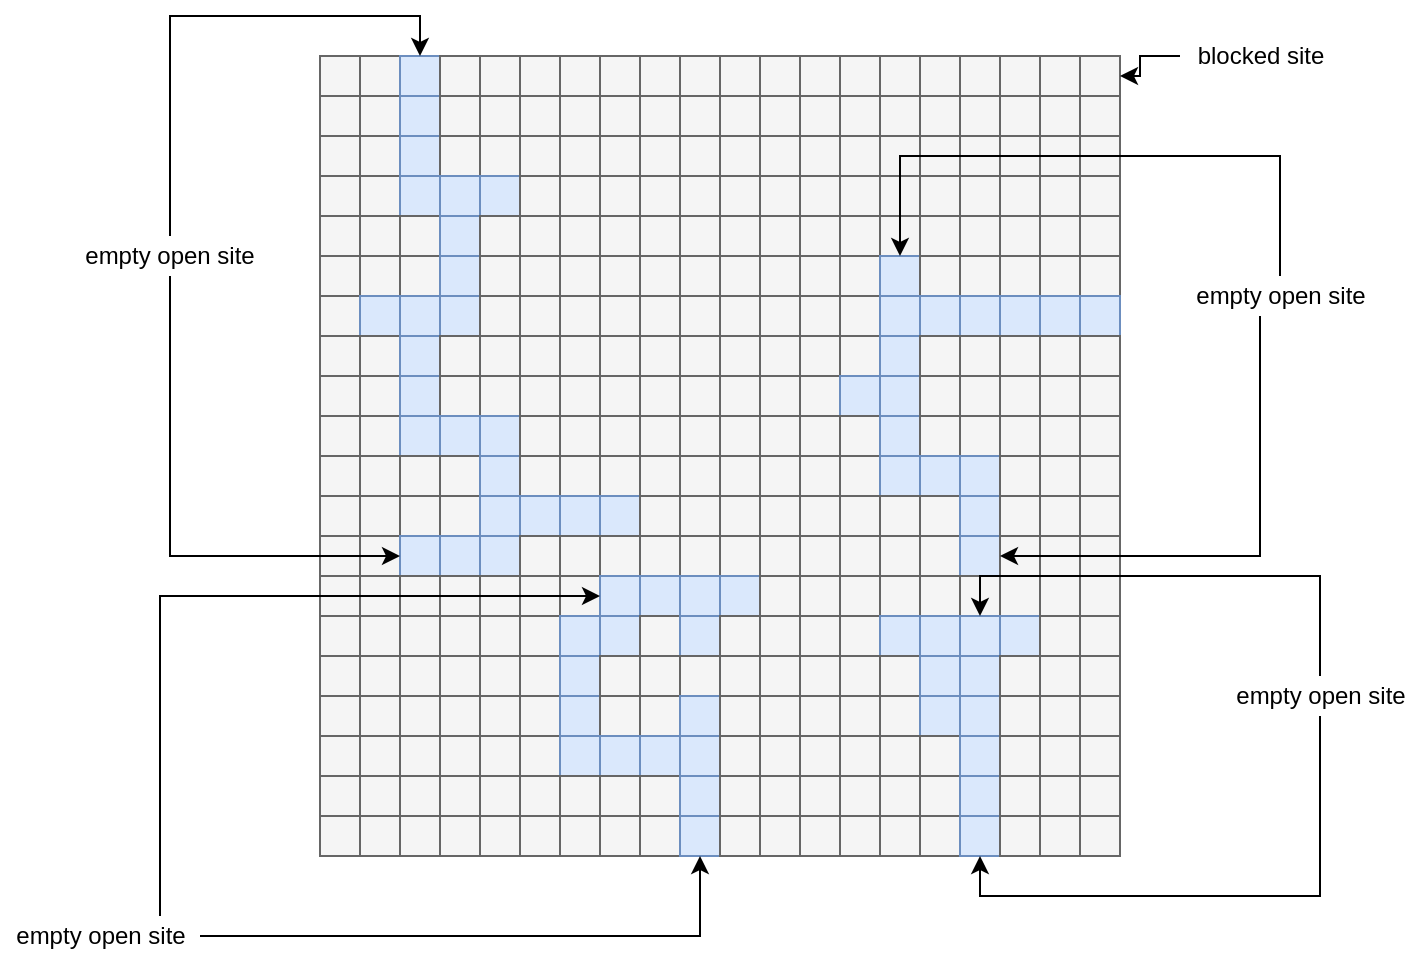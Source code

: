 <mxfile version="14.6.13" type="device"><diagram id="8AU_ZgKmhOYjZEVhfGrq" name="Page-1"><mxGraphModel dx="813" dy="475" grid="1" gridSize="10" guides="1" tooltips="1" connect="1" arrows="1" fold="1" page="1" pageScale="1" pageWidth="850" pageHeight="1100" math="0" shadow="0"><root><mxCell id="0"/><mxCell id="1" parent="0"/><mxCell id="ON-3CDRfd1VUHq6za8jL-1" value="" style="whiteSpace=wrap;html=1;aspect=fixed;fillColor=#f5f5f5;strokeColor=#666666;fontColor=#333333;" vertex="1" parent="1"><mxGeometry x="190" y="200" width="20" height="20" as="geometry"/></mxCell><mxCell id="ON-3CDRfd1VUHq6za8jL-5" value="" style="whiteSpace=wrap;html=1;aspect=fixed;fillColor=#f5f5f5;strokeColor=#666666;fontColor=#333333;" vertex="1" parent="1"><mxGeometry x="210" y="200" width="20" height="20" as="geometry"/></mxCell><mxCell id="ON-3CDRfd1VUHq6za8jL-9" value="" style="whiteSpace=wrap;html=1;aspect=fixed;fillColor=#dae8fc;strokeColor=#6c8ebf;" vertex="1" parent="1"><mxGeometry x="230" y="200" width="20" height="20" as="geometry"/></mxCell><mxCell id="ON-3CDRfd1VUHq6za8jL-10" value="" style="whiteSpace=wrap;html=1;aspect=fixed;fillColor=#f5f5f5;strokeColor=#666666;fontColor=#333333;" vertex="1" parent="1"><mxGeometry x="250" y="200" width="20" height="20" as="geometry"/></mxCell><mxCell id="ON-3CDRfd1VUHq6za8jL-11" value="" style="whiteSpace=wrap;html=1;aspect=fixed;fillColor=#f5f5f5;strokeColor=#666666;fontColor=#333333;" vertex="1" parent="1"><mxGeometry x="270" y="200" width="20" height="20" as="geometry"/></mxCell><mxCell id="ON-3CDRfd1VUHq6za8jL-12" value="" style="whiteSpace=wrap;html=1;aspect=fixed;fillColor=#f5f5f5;strokeColor=#666666;fontColor=#333333;" vertex="1" parent="1"><mxGeometry x="290" y="200" width="20" height="20" as="geometry"/></mxCell><mxCell id="ON-3CDRfd1VUHq6za8jL-13" value="" style="whiteSpace=wrap;html=1;aspect=fixed;fillColor=#f5f5f5;strokeColor=#666666;fontColor=#333333;" vertex="1" parent="1"><mxGeometry x="310" y="200" width="20" height="20" as="geometry"/></mxCell><mxCell id="ON-3CDRfd1VUHq6za8jL-14" value="" style="whiteSpace=wrap;html=1;aspect=fixed;fillColor=#f5f5f5;strokeColor=#666666;fontColor=#333333;" vertex="1" parent="1"><mxGeometry x="330" y="200" width="20" height="20" as="geometry"/></mxCell><mxCell id="ON-3CDRfd1VUHq6za8jL-15" value="" style="whiteSpace=wrap;html=1;aspect=fixed;fillColor=#f5f5f5;strokeColor=#666666;fontColor=#333333;" vertex="1" parent="1"><mxGeometry x="350" y="200" width="20" height="20" as="geometry"/></mxCell><mxCell id="ON-3CDRfd1VUHq6za8jL-16" value="" style="whiteSpace=wrap;html=1;aspect=fixed;fillColor=#f5f5f5;strokeColor=#666666;fontColor=#333333;" vertex="1" parent="1"><mxGeometry x="370" y="200" width="20" height="20" as="geometry"/></mxCell><mxCell id="ON-3CDRfd1VUHq6za8jL-17" value="" style="whiteSpace=wrap;html=1;aspect=fixed;fillColor=#f5f5f5;strokeColor=#666666;fontColor=#333333;" vertex="1" parent="1"><mxGeometry x="390" y="200" width="20" height="20" as="geometry"/></mxCell><mxCell id="ON-3CDRfd1VUHq6za8jL-18" value="" style="whiteSpace=wrap;html=1;aspect=fixed;fillColor=#f5f5f5;strokeColor=#666666;fontColor=#333333;" vertex="1" parent="1"><mxGeometry x="410" y="200" width="20" height="20" as="geometry"/></mxCell><mxCell id="ON-3CDRfd1VUHq6za8jL-19" value="" style="whiteSpace=wrap;html=1;aspect=fixed;fillColor=#f5f5f5;strokeColor=#666666;fontColor=#333333;" vertex="1" parent="1"><mxGeometry x="430" y="200" width="20" height="20" as="geometry"/></mxCell><mxCell id="ON-3CDRfd1VUHq6za8jL-20" value="" style="whiteSpace=wrap;html=1;aspect=fixed;fillColor=#f5f5f5;strokeColor=#666666;fontColor=#333333;" vertex="1" parent="1"><mxGeometry x="450" y="200" width="20" height="20" as="geometry"/></mxCell><mxCell id="ON-3CDRfd1VUHq6za8jL-21" value="" style="whiteSpace=wrap;html=1;aspect=fixed;fillColor=#f5f5f5;strokeColor=#666666;fontColor=#333333;" vertex="1" parent="1"><mxGeometry x="470" y="200" width="20" height="20" as="geometry"/></mxCell><mxCell id="ON-3CDRfd1VUHq6za8jL-22" value="" style="whiteSpace=wrap;html=1;aspect=fixed;fillColor=#f5f5f5;strokeColor=#666666;fontColor=#333333;" vertex="1" parent="1"><mxGeometry x="490" y="200" width="20" height="20" as="geometry"/></mxCell><mxCell id="ON-3CDRfd1VUHq6za8jL-23" value="" style="whiteSpace=wrap;html=1;aspect=fixed;fillColor=#f5f5f5;strokeColor=#666666;fontColor=#333333;" vertex="1" parent="1"><mxGeometry x="510" y="200" width="20" height="20" as="geometry"/></mxCell><mxCell id="ON-3CDRfd1VUHq6za8jL-24" value="" style="whiteSpace=wrap;html=1;aspect=fixed;fillColor=#f5f5f5;strokeColor=#666666;fontColor=#333333;" vertex="1" parent="1"><mxGeometry x="530" y="200" width="20" height="20" as="geometry"/></mxCell><mxCell id="ON-3CDRfd1VUHq6za8jL-25" value="" style="whiteSpace=wrap;html=1;aspect=fixed;fillColor=#f5f5f5;strokeColor=#666666;fontColor=#333333;" vertex="1" parent="1"><mxGeometry x="550" y="200" width="20" height="20" as="geometry"/></mxCell><mxCell id="ON-3CDRfd1VUHq6za8jL-26" value="" style="whiteSpace=wrap;html=1;aspect=fixed;fillColor=#f5f5f5;strokeColor=#666666;fontColor=#333333;" vertex="1" parent="1"><mxGeometry x="570" y="200" width="20" height="20" as="geometry"/></mxCell><mxCell id="ON-3CDRfd1VUHq6za8jL-27" value="" style="whiteSpace=wrap;html=1;aspect=fixed;fillColor=#f5f5f5;strokeColor=#666666;fontColor=#333333;" vertex="1" parent="1"><mxGeometry x="190" y="220" width="20" height="20" as="geometry"/></mxCell><mxCell id="ON-3CDRfd1VUHq6za8jL-28" value="" style="whiteSpace=wrap;html=1;aspect=fixed;fillColor=#f5f5f5;strokeColor=#666666;fontColor=#333333;" vertex="1" parent="1"><mxGeometry x="210" y="220" width="20" height="20" as="geometry"/></mxCell><mxCell id="ON-3CDRfd1VUHq6za8jL-29" value="" style="whiteSpace=wrap;html=1;aspect=fixed;fillColor=#dae8fc;strokeColor=#6c8ebf;" vertex="1" parent="1"><mxGeometry x="230" y="220" width="20" height="20" as="geometry"/></mxCell><mxCell id="ON-3CDRfd1VUHq6za8jL-30" value="" style="whiteSpace=wrap;html=1;aspect=fixed;fillColor=#f5f5f5;strokeColor=#666666;fontColor=#333333;" vertex="1" parent="1"><mxGeometry x="250" y="220" width="20" height="20" as="geometry"/></mxCell><mxCell id="ON-3CDRfd1VUHq6za8jL-31" value="" style="whiteSpace=wrap;html=1;aspect=fixed;fillColor=#f5f5f5;strokeColor=#666666;fontColor=#333333;" vertex="1" parent="1"><mxGeometry x="270" y="220" width="20" height="20" as="geometry"/></mxCell><mxCell id="ON-3CDRfd1VUHq6za8jL-32" value="" style="whiteSpace=wrap;html=1;aspect=fixed;fillColor=#f5f5f5;strokeColor=#666666;fontColor=#333333;" vertex="1" parent="1"><mxGeometry x="290" y="220" width="20" height="20" as="geometry"/></mxCell><mxCell id="ON-3CDRfd1VUHq6za8jL-33" value="" style="whiteSpace=wrap;html=1;aspect=fixed;fillColor=#f5f5f5;strokeColor=#666666;fontColor=#333333;" vertex="1" parent="1"><mxGeometry x="310" y="220" width="20" height="20" as="geometry"/></mxCell><mxCell id="ON-3CDRfd1VUHq6za8jL-34" value="" style="whiteSpace=wrap;html=1;aspect=fixed;fillColor=#f5f5f5;strokeColor=#666666;fontColor=#333333;" vertex="1" parent="1"><mxGeometry x="330" y="220" width="20" height="20" as="geometry"/></mxCell><mxCell id="ON-3CDRfd1VUHq6za8jL-35" value="" style="whiteSpace=wrap;html=1;aspect=fixed;fillColor=#f5f5f5;strokeColor=#666666;fontColor=#333333;" vertex="1" parent="1"><mxGeometry x="350" y="220" width="20" height="20" as="geometry"/></mxCell><mxCell id="ON-3CDRfd1VUHq6za8jL-36" value="" style="whiteSpace=wrap;html=1;aspect=fixed;fillColor=#f5f5f5;strokeColor=#666666;fontColor=#333333;" vertex="1" parent="1"><mxGeometry x="370" y="220" width="20" height="20" as="geometry"/></mxCell><mxCell id="ON-3CDRfd1VUHq6za8jL-37" value="" style="whiteSpace=wrap;html=1;aspect=fixed;fillColor=#f5f5f5;strokeColor=#666666;fontColor=#333333;" vertex="1" parent="1"><mxGeometry x="390" y="220" width="20" height="20" as="geometry"/></mxCell><mxCell id="ON-3CDRfd1VUHq6za8jL-38" value="" style="whiteSpace=wrap;html=1;aspect=fixed;fillColor=#f5f5f5;strokeColor=#666666;fontColor=#333333;" vertex="1" parent="1"><mxGeometry x="410" y="220" width="20" height="20" as="geometry"/></mxCell><mxCell id="ON-3CDRfd1VUHq6za8jL-39" value="" style="whiteSpace=wrap;html=1;aspect=fixed;fillColor=#f5f5f5;strokeColor=#666666;fontColor=#333333;" vertex="1" parent="1"><mxGeometry x="430" y="220" width="20" height="20" as="geometry"/></mxCell><mxCell id="ON-3CDRfd1VUHq6za8jL-40" value="" style="whiteSpace=wrap;html=1;aspect=fixed;fillColor=#f5f5f5;strokeColor=#666666;fontColor=#333333;" vertex="1" parent="1"><mxGeometry x="450" y="220" width="20" height="20" as="geometry"/></mxCell><mxCell id="ON-3CDRfd1VUHq6za8jL-41" value="" style="whiteSpace=wrap;html=1;aspect=fixed;fillColor=#f5f5f5;strokeColor=#666666;fontColor=#333333;" vertex="1" parent="1"><mxGeometry x="470" y="220" width="20" height="20" as="geometry"/></mxCell><mxCell id="ON-3CDRfd1VUHq6za8jL-42" value="" style="whiteSpace=wrap;html=1;aspect=fixed;fillColor=#f5f5f5;strokeColor=#666666;fontColor=#333333;" vertex="1" parent="1"><mxGeometry x="490" y="220" width="20" height="20" as="geometry"/></mxCell><mxCell id="ON-3CDRfd1VUHq6za8jL-43" value="" style="whiteSpace=wrap;html=1;aspect=fixed;fillColor=#f5f5f5;strokeColor=#666666;fontColor=#333333;" vertex="1" parent="1"><mxGeometry x="510" y="220" width="20" height="20" as="geometry"/></mxCell><mxCell id="ON-3CDRfd1VUHq6za8jL-44" value="" style="whiteSpace=wrap;html=1;aspect=fixed;fillColor=#f5f5f5;strokeColor=#666666;fontColor=#333333;" vertex="1" parent="1"><mxGeometry x="530" y="220" width="20" height="20" as="geometry"/></mxCell><mxCell id="ON-3CDRfd1VUHq6za8jL-45" value="" style="whiteSpace=wrap;html=1;aspect=fixed;fillColor=#f5f5f5;strokeColor=#666666;fontColor=#333333;" vertex="1" parent="1"><mxGeometry x="550" y="220" width="20" height="20" as="geometry"/></mxCell><mxCell id="ON-3CDRfd1VUHq6za8jL-46" value="" style="whiteSpace=wrap;html=1;aspect=fixed;fillColor=#f5f5f5;strokeColor=#666666;fontColor=#333333;" vertex="1" parent="1"><mxGeometry x="570" y="220" width="20" height="20" as="geometry"/></mxCell><mxCell id="ON-3CDRfd1VUHq6za8jL-47" value="" style="whiteSpace=wrap;html=1;aspect=fixed;fillColor=#f5f5f5;strokeColor=#666666;fontColor=#333333;" vertex="1" parent="1"><mxGeometry x="190" y="240" width="20" height="20" as="geometry"/></mxCell><mxCell id="ON-3CDRfd1VUHq6za8jL-48" value="" style="whiteSpace=wrap;html=1;aspect=fixed;fillColor=#f5f5f5;strokeColor=#666666;fontColor=#333333;" vertex="1" parent="1"><mxGeometry x="210" y="240" width="20" height="20" as="geometry"/></mxCell><mxCell id="ON-3CDRfd1VUHq6za8jL-49" value="" style="whiteSpace=wrap;html=1;aspect=fixed;fillColor=#dae8fc;strokeColor=#6c8ebf;" vertex="1" parent="1"><mxGeometry x="230" y="240" width="20" height="20" as="geometry"/></mxCell><mxCell id="ON-3CDRfd1VUHq6za8jL-50" value="" style="whiteSpace=wrap;html=1;aspect=fixed;fillColor=#f5f5f5;strokeColor=#666666;fontColor=#333333;" vertex="1" parent="1"><mxGeometry x="250" y="240" width="20" height="20" as="geometry"/></mxCell><mxCell id="ON-3CDRfd1VUHq6za8jL-51" value="" style="whiteSpace=wrap;html=1;aspect=fixed;fillColor=#f5f5f5;strokeColor=#666666;fontColor=#333333;" vertex="1" parent="1"><mxGeometry x="270" y="240" width="20" height="20" as="geometry"/></mxCell><mxCell id="ON-3CDRfd1VUHq6za8jL-52" value="" style="whiteSpace=wrap;html=1;aspect=fixed;fillColor=#f5f5f5;strokeColor=#666666;fontColor=#333333;" vertex="1" parent="1"><mxGeometry x="290" y="240" width="20" height="20" as="geometry"/></mxCell><mxCell id="ON-3CDRfd1VUHq6za8jL-53" value="" style="whiteSpace=wrap;html=1;aspect=fixed;fillColor=#f5f5f5;strokeColor=#666666;fontColor=#333333;" vertex="1" parent="1"><mxGeometry x="310" y="240" width="20" height="20" as="geometry"/></mxCell><mxCell id="ON-3CDRfd1VUHq6za8jL-54" value="" style="whiteSpace=wrap;html=1;aspect=fixed;fillColor=#f5f5f5;strokeColor=#666666;fontColor=#333333;" vertex="1" parent="1"><mxGeometry x="330" y="240" width="20" height="20" as="geometry"/></mxCell><mxCell id="ON-3CDRfd1VUHq6za8jL-55" value="" style="whiteSpace=wrap;html=1;aspect=fixed;fillColor=#f5f5f5;strokeColor=#666666;fontColor=#333333;" vertex="1" parent="1"><mxGeometry x="350" y="240" width="20" height="20" as="geometry"/></mxCell><mxCell id="ON-3CDRfd1VUHq6za8jL-56" value="" style="whiteSpace=wrap;html=1;aspect=fixed;fillColor=#f5f5f5;strokeColor=#666666;fontColor=#333333;" vertex="1" parent="1"><mxGeometry x="370" y="240" width="20" height="20" as="geometry"/></mxCell><mxCell id="ON-3CDRfd1VUHq6za8jL-57" value="" style="whiteSpace=wrap;html=1;aspect=fixed;fillColor=#f5f5f5;strokeColor=#666666;fontColor=#333333;" vertex="1" parent="1"><mxGeometry x="390" y="240" width="20" height="20" as="geometry"/></mxCell><mxCell id="ON-3CDRfd1VUHq6za8jL-58" value="" style="whiteSpace=wrap;html=1;aspect=fixed;fillColor=#f5f5f5;strokeColor=#666666;fontColor=#333333;" vertex="1" parent="1"><mxGeometry x="410" y="240" width="20" height="20" as="geometry"/></mxCell><mxCell id="ON-3CDRfd1VUHq6za8jL-59" value="" style="whiteSpace=wrap;html=1;aspect=fixed;fillColor=#f5f5f5;strokeColor=#666666;fontColor=#333333;" vertex="1" parent="1"><mxGeometry x="430" y="240" width="20" height="20" as="geometry"/></mxCell><mxCell id="ON-3CDRfd1VUHq6za8jL-60" value="" style="whiteSpace=wrap;html=1;aspect=fixed;fillColor=#f5f5f5;strokeColor=#666666;fontColor=#333333;" vertex="1" parent="1"><mxGeometry x="450" y="240" width="20" height="20" as="geometry"/></mxCell><mxCell id="ON-3CDRfd1VUHq6za8jL-61" value="" style="whiteSpace=wrap;html=1;aspect=fixed;fillColor=#f5f5f5;strokeColor=#666666;fontColor=#333333;" vertex="1" parent="1"><mxGeometry x="470" y="240" width="20" height="20" as="geometry"/></mxCell><mxCell id="ON-3CDRfd1VUHq6za8jL-62" value="" style="whiteSpace=wrap;html=1;aspect=fixed;fillColor=#f5f5f5;strokeColor=#666666;fontColor=#333333;" vertex="1" parent="1"><mxGeometry x="490" y="240" width="20" height="20" as="geometry"/></mxCell><mxCell id="ON-3CDRfd1VUHq6za8jL-63" value="" style="whiteSpace=wrap;html=1;aspect=fixed;fillColor=#f5f5f5;strokeColor=#666666;fontColor=#333333;" vertex="1" parent="1"><mxGeometry x="510" y="240" width="20" height="20" as="geometry"/></mxCell><mxCell id="ON-3CDRfd1VUHq6za8jL-64" value="" style="whiteSpace=wrap;html=1;aspect=fixed;fillColor=#f5f5f5;strokeColor=#666666;fontColor=#333333;" vertex="1" parent="1"><mxGeometry x="530" y="240" width="20" height="20" as="geometry"/></mxCell><mxCell id="ON-3CDRfd1VUHq6za8jL-65" value="" style="whiteSpace=wrap;html=1;aspect=fixed;fillColor=#f5f5f5;strokeColor=#666666;fontColor=#333333;" vertex="1" parent="1"><mxGeometry x="550" y="240" width="20" height="20" as="geometry"/></mxCell><mxCell id="ON-3CDRfd1VUHq6za8jL-66" value="" style="whiteSpace=wrap;html=1;aspect=fixed;fillColor=#f5f5f5;strokeColor=#666666;fontColor=#333333;" vertex="1" parent="1"><mxGeometry x="570" y="240" width="20" height="20" as="geometry"/></mxCell><mxCell id="ON-3CDRfd1VUHq6za8jL-67" value="" style="whiteSpace=wrap;html=1;aspect=fixed;fillColor=#f5f5f5;strokeColor=#666666;fontColor=#333333;" vertex="1" parent="1"><mxGeometry x="190" y="260" width="20" height="20" as="geometry"/></mxCell><mxCell id="ON-3CDRfd1VUHq6za8jL-68" value="" style="whiteSpace=wrap;html=1;aspect=fixed;fillColor=#f5f5f5;strokeColor=#666666;fontColor=#333333;" vertex="1" parent="1"><mxGeometry x="210" y="260" width="20" height="20" as="geometry"/></mxCell><mxCell id="ON-3CDRfd1VUHq6za8jL-69" value="" style="whiteSpace=wrap;html=1;aspect=fixed;fillColor=#dae8fc;strokeColor=#6c8ebf;" vertex="1" parent="1"><mxGeometry x="230" y="260" width="20" height="20" as="geometry"/></mxCell><mxCell id="ON-3CDRfd1VUHq6za8jL-70" value="" style="whiteSpace=wrap;html=1;aspect=fixed;fillColor=#dae8fc;strokeColor=#6c8ebf;" vertex="1" parent="1"><mxGeometry x="250" y="260" width="20" height="20" as="geometry"/></mxCell><mxCell id="ON-3CDRfd1VUHq6za8jL-71" value="" style="whiteSpace=wrap;html=1;aspect=fixed;fillColor=#dae8fc;strokeColor=#6c8ebf;" vertex="1" parent="1"><mxGeometry x="270" y="260" width="20" height="20" as="geometry"/></mxCell><mxCell id="ON-3CDRfd1VUHq6za8jL-72" value="" style="whiteSpace=wrap;html=1;aspect=fixed;fillColor=#f5f5f5;strokeColor=#666666;fontColor=#333333;" vertex="1" parent="1"><mxGeometry x="290" y="260" width="20" height="20" as="geometry"/></mxCell><mxCell id="ON-3CDRfd1VUHq6za8jL-73" value="" style="whiteSpace=wrap;html=1;aspect=fixed;fillColor=#f5f5f5;strokeColor=#666666;fontColor=#333333;" vertex="1" parent="1"><mxGeometry x="310" y="260" width="20" height="20" as="geometry"/></mxCell><mxCell id="ON-3CDRfd1VUHq6za8jL-74" value="" style="whiteSpace=wrap;html=1;aspect=fixed;fillColor=#f5f5f5;strokeColor=#666666;fontColor=#333333;" vertex="1" parent="1"><mxGeometry x="330" y="260" width="20" height="20" as="geometry"/></mxCell><mxCell id="ON-3CDRfd1VUHq6za8jL-75" value="" style="whiteSpace=wrap;html=1;aspect=fixed;fillColor=#f5f5f5;strokeColor=#666666;fontColor=#333333;" vertex="1" parent="1"><mxGeometry x="350" y="260" width="20" height="20" as="geometry"/></mxCell><mxCell id="ON-3CDRfd1VUHq6za8jL-76" value="" style="whiteSpace=wrap;html=1;aspect=fixed;fillColor=#f5f5f5;strokeColor=#666666;fontColor=#333333;" vertex="1" parent="1"><mxGeometry x="370" y="260" width="20" height="20" as="geometry"/></mxCell><mxCell id="ON-3CDRfd1VUHq6za8jL-77" value="" style="whiteSpace=wrap;html=1;aspect=fixed;fillColor=#f5f5f5;strokeColor=#666666;fontColor=#333333;" vertex="1" parent="1"><mxGeometry x="390" y="260" width="20" height="20" as="geometry"/></mxCell><mxCell id="ON-3CDRfd1VUHq6za8jL-78" value="" style="whiteSpace=wrap;html=1;aspect=fixed;fillColor=#f5f5f5;strokeColor=#666666;fontColor=#333333;" vertex="1" parent="1"><mxGeometry x="410" y="260" width="20" height="20" as="geometry"/></mxCell><mxCell id="ON-3CDRfd1VUHq6za8jL-79" value="" style="whiteSpace=wrap;html=1;aspect=fixed;fillColor=#f5f5f5;strokeColor=#666666;fontColor=#333333;" vertex="1" parent="1"><mxGeometry x="430" y="260" width="20" height="20" as="geometry"/></mxCell><mxCell id="ON-3CDRfd1VUHq6za8jL-80" value="" style="whiteSpace=wrap;html=1;aspect=fixed;fillColor=#f5f5f5;strokeColor=#666666;fontColor=#333333;" vertex="1" parent="1"><mxGeometry x="450" y="260" width="20" height="20" as="geometry"/></mxCell><mxCell id="ON-3CDRfd1VUHq6za8jL-81" value="" style="whiteSpace=wrap;html=1;aspect=fixed;fillColor=#f5f5f5;strokeColor=#666666;fontColor=#333333;" vertex="1" parent="1"><mxGeometry x="470" y="260" width="20" height="20" as="geometry"/></mxCell><mxCell id="ON-3CDRfd1VUHq6za8jL-82" value="" style="whiteSpace=wrap;html=1;aspect=fixed;fillColor=#f5f5f5;strokeColor=#666666;fontColor=#333333;" vertex="1" parent="1"><mxGeometry x="490" y="260" width="20" height="20" as="geometry"/></mxCell><mxCell id="ON-3CDRfd1VUHq6za8jL-83" value="" style="whiteSpace=wrap;html=1;aspect=fixed;fillColor=#f5f5f5;strokeColor=#666666;fontColor=#333333;" vertex="1" parent="1"><mxGeometry x="510" y="260" width="20" height="20" as="geometry"/></mxCell><mxCell id="ON-3CDRfd1VUHq6za8jL-84" value="" style="whiteSpace=wrap;html=1;aspect=fixed;fillColor=#f5f5f5;strokeColor=#666666;fontColor=#333333;" vertex="1" parent="1"><mxGeometry x="530" y="260" width="20" height="20" as="geometry"/></mxCell><mxCell id="ON-3CDRfd1VUHq6za8jL-85" value="" style="whiteSpace=wrap;html=1;aspect=fixed;fillColor=#f5f5f5;strokeColor=#666666;fontColor=#333333;" vertex="1" parent="1"><mxGeometry x="550" y="260" width="20" height="20" as="geometry"/></mxCell><mxCell id="ON-3CDRfd1VUHq6za8jL-86" value="" style="whiteSpace=wrap;html=1;aspect=fixed;fillColor=#f5f5f5;strokeColor=#666666;fontColor=#333333;" vertex="1" parent="1"><mxGeometry x="570" y="260" width="20" height="20" as="geometry"/></mxCell><mxCell id="ON-3CDRfd1VUHq6za8jL-87" value="" style="whiteSpace=wrap;html=1;aspect=fixed;fillColor=#f5f5f5;strokeColor=#666666;fontColor=#333333;" vertex="1" parent="1"><mxGeometry x="190" y="280" width="20" height="20" as="geometry"/></mxCell><mxCell id="ON-3CDRfd1VUHq6za8jL-88" value="" style="whiteSpace=wrap;html=1;aspect=fixed;fillColor=#f5f5f5;strokeColor=#666666;fontColor=#333333;" vertex="1" parent="1"><mxGeometry x="210" y="280" width="20" height="20" as="geometry"/></mxCell><mxCell id="ON-3CDRfd1VUHq6za8jL-89" value="" style="whiteSpace=wrap;html=1;aspect=fixed;fillColor=#f5f5f5;strokeColor=#666666;fontColor=#333333;" vertex="1" parent="1"><mxGeometry x="230" y="280" width="20" height="20" as="geometry"/></mxCell><mxCell id="ON-3CDRfd1VUHq6za8jL-90" value="" style="whiteSpace=wrap;html=1;aspect=fixed;fillColor=#dae8fc;strokeColor=#6c8ebf;" vertex="1" parent="1"><mxGeometry x="250" y="280" width="20" height="20" as="geometry"/></mxCell><mxCell id="ON-3CDRfd1VUHq6za8jL-91" value="" style="whiteSpace=wrap;html=1;aspect=fixed;fillColor=#f5f5f5;strokeColor=#666666;fontColor=#333333;" vertex="1" parent="1"><mxGeometry x="270" y="280" width="20" height="20" as="geometry"/></mxCell><mxCell id="ON-3CDRfd1VUHq6za8jL-92" value="" style="whiteSpace=wrap;html=1;aspect=fixed;fillColor=#f5f5f5;strokeColor=#666666;fontColor=#333333;" vertex="1" parent="1"><mxGeometry x="290" y="280" width="20" height="20" as="geometry"/></mxCell><mxCell id="ON-3CDRfd1VUHq6za8jL-93" value="" style="whiteSpace=wrap;html=1;aspect=fixed;fillColor=#f5f5f5;strokeColor=#666666;fontColor=#333333;" vertex="1" parent="1"><mxGeometry x="310" y="280" width="20" height="20" as="geometry"/></mxCell><mxCell id="ON-3CDRfd1VUHq6za8jL-94" value="" style="whiteSpace=wrap;html=1;aspect=fixed;fillColor=#f5f5f5;strokeColor=#666666;fontColor=#333333;" vertex="1" parent="1"><mxGeometry x="330" y="280" width="20" height="20" as="geometry"/></mxCell><mxCell id="ON-3CDRfd1VUHq6za8jL-95" value="" style="whiteSpace=wrap;html=1;aspect=fixed;fillColor=#f5f5f5;strokeColor=#666666;fontColor=#333333;" vertex="1" parent="1"><mxGeometry x="350" y="280" width="20" height="20" as="geometry"/></mxCell><mxCell id="ON-3CDRfd1VUHq6za8jL-96" value="" style="whiteSpace=wrap;html=1;aspect=fixed;fillColor=#f5f5f5;strokeColor=#666666;fontColor=#333333;" vertex="1" parent="1"><mxGeometry x="370" y="280" width="20" height="20" as="geometry"/></mxCell><mxCell id="ON-3CDRfd1VUHq6za8jL-97" value="" style="whiteSpace=wrap;html=1;aspect=fixed;fillColor=#f5f5f5;strokeColor=#666666;fontColor=#333333;" vertex="1" parent="1"><mxGeometry x="390" y="280" width="20" height="20" as="geometry"/></mxCell><mxCell id="ON-3CDRfd1VUHq6za8jL-98" value="" style="whiteSpace=wrap;html=1;aspect=fixed;fillColor=#f5f5f5;strokeColor=#666666;fontColor=#333333;" vertex="1" parent="1"><mxGeometry x="410" y="280" width="20" height="20" as="geometry"/></mxCell><mxCell id="ON-3CDRfd1VUHq6za8jL-99" value="" style="whiteSpace=wrap;html=1;aspect=fixed;fillColor=#f5f5f5;strokeColor=#666666;fontColor=#333333;" vertex="1" parent="1"><mxGeometry x="430" y="280" width="20" height="20" as="geometry"/></mxCell><mxCell id="ON-3CDRfd1VUHq6za8jL-100" value="" style="whiteSpace=wrap;html=1;aspect=fixed;fillColor=#f5f5f5;strokeColor=#666666;fontColor=#333333;" vertex="1" parent="1"><mxGeometry x="450" y="280" width="20" height="20" as="geometry"/></mxCell><mxCell id="ON-3CDRfd1VUHq6za8jL-101" value="" style="whiteSpace=wrap;html=1;aspect=fixed;fillColor=#f5f5f5;strokeColor=#666666;fontColor=#333333;" vertex="1" parent="1"><mxGeometry x="470" y="280" width="20" height="20" as="geometry"/></mxCell><mxCell id="ON-3CDRfd1VUHq6za8jL-102" value="" style="whiteSpace=wrap;html=1;aspect=fixed;fillColor=#f5f5f5;strokeColor=#666666;fontColor=#333333;" vertex="1" parent="1"><mxGeometry x="490" y="280" width="20" height="20" as="geometry"/></mxCell><mxCell id="ON-3CDRfd1VUHq6za8jL-103" value="" style="whiteSpace=wrap;html=1;aspect=fixed;fillColor=#f5f5f5;strokeColor=#666666;fontColor=#333333;" vertex="1" parent="1"><mxGeometry x="510" y="280" width="20" height="20" as="geometry"/></mxCell><mxCell id="ON-3CDRfd1VUHq6za8jL-104" value="" style="whiteSpace=wrap;html=1;aspect=fixed;fillColor=#f5f5f5;strokeColor=#666666;fontColor=#333333;" vertex="1" parent="1"><mxGeometry x="530" y="280" width="20" height="20" as="geometry"/></mxCell><mxCell id="ON-3CDRfd1VUHq6za8jL-105" value="" style="whiteSpace=wrap;html=1;aspect=fixed;fillColor=#f5f5f5;strokeColor=#666666;fontColor=#333333;" vertex="1" parent="1"><mxGeometry x="550" y="280" width="20" height="20" as="geometry"/></mxCell><mxCell id="ON-3CDRfd1VUHq6za8jL-106" value="" style="whiteSpace=wrap;html=1;aspect=fixed;fillColor=#f5f5f5;strokeColor=#666666;fontColor=#333333;" vertex="1" parent="1"><mxGeometry x="570" y="280" width="20" height="20" as="geometry"/></mxCell><mxCell id="ON-3CDRfd1VUHq6za8jL-107" value="" style="whiteSpace=wrap;html=1;aspect=fixed;fillColor=#f5f5f5;strokeColor=#666666;fontColor=#333333;" vertex="1" parent="1"><mxGeometry x="190" y="300" width="20" height="20" as="geometry"/></mxCell><mxCell id="ON-3CDRfd1VUHq6za8jL-108" value="" style="whiteSpace=wrap;html=1;aspect=fixed;fillColor=#f5f5f5;strokeColor=#666666;fontColor=#333333;" vertex="1" parent="1"><mxGeometry x="210" y="300" width="20" height="20" as="geometry"/></mxCell><mxCell id="ON-3CDRfd1VUHq6za8jL-109" value="" style="whiteSpace=wrap;html=1;aspect=fixed;fillColor=#f5f5f5;strokeColor=#666666;fontColor=#333333;" vertex="1" parent="1"><mxGeometry x="230" y="300" width="20" height="20" as="geometry"/></mxCell><mxCell id="ON-3CDRfd1VUHq6za8jL-110" value="" style="whiteSpace=wrap;html=1;aspect=fixed;fillColor=#dae8fc;strokeColor=#6c8ebf;" vertex="1" parent="1"><mxGeometry x="250" y="300" width="20" height="20" as="geometry"/></mxCell><mxCell id="ON-3CDRfd1VUHq6za8jL-111" value="" style="whiteSpace=wrap;html=1;aspect=fixed;fillColor=#f5f5f5;strokeColor=#666666;fontColor=#333333;" vertex="1" parent="1"><mxGeometry x="270" y="300" width="20" height="20" as="geometry"/></mxCell><mxCell id="ON-3CDRfd1VUHq6za8jL-112" value="" style="whiteSpace=wrap;html=1;aspect=fixed;fillColor=#f5f5f5;strokeColor=#666666;fontColor=#333333;" vertex="1" parent="1"><mxGeometry x="290" y="300" width="20" height="20" as="geometry"/></mxCell><mxCell id="ON-3CDRfd1VUHq6za8jL-113" value="" style="whiteSpace=wrap;html=1;aspect=fixed;fillColor=#f5f5f5;strokeColor=#666666;fontColor=#333333;" vertex="1" parent="1"><mxGeometry x="310" y="300" width="20" height="20" as="geometry"/></mxCell><mxCell id="ON-3CDRfd1VUHq6za8jL-114" value="" style="whiteSpace=wrap;html=1;aspect=fixed;fillColor=#f5f5f5;strokeColor=#666666;fontColor=#333333;" vertex="1" parent="1"><mxGeometry x="330" y="300" width="20" height="20" as="geometry"/></mxCell><mxCell id="ON-3CDRfd1VUHq6za8jL-115" value="" style="whiteSpace=wrap;html=1;aspect=fixed;fillColor=#f5f5f5;strokeColor=#666666;fontColor=#333333;" vertex="1" parent="1"><mxGeometry x="350" y="300" width="20" height="20" as="geometry"/></mxCell><mxCell id="ON-3CDRfd1VUHq6za8jL-116" value="" style="whiteSpace=wrap;html=1;aspect=fixed;fillColor=#f5f5f5;strokeColor=#666666;fontColor=#333333;" vertex="1" parent="1"><mxGeometry x="370" y="300" width="20" height="20" as="geometry"/></mxCell><mxCell id="ON-3CDRfd1VUHq6za8jL-117" value="" style="whiteSpace=wrap;html=1;aspect=fixed;fillColor=#f5f5f5;strokeColor=#666666;fontColor=#333333;" vertex="1" parent="1"><mxGeometry x="390" y="300" width="20" height="20" as="geometry"/></mxCell><mxCell id="ON-3CDRfd1VUHq6za8jL-118" value="" style="whiteSpace=wrap;html=1;aspect=fixed;fillColor=#f5f5f5;strokeColor=#666666;fontColor=#333333;" vertex="1" parent="1"><mxGeometry x="410" y="300" width="20" height="20" as="geometry"/></mxCell><mxCell id="ON-3CDRfd1VUHq6za8jL-119" value="" style="whiteSpace=wrap;html=1;aspect=fixed;fillColor=#f5f5f5;strokeColor=#666666;fontColor=#333333;" vertex="1" parent="1"><mxGeometry x="430" y="300" width="20" height="20" as="geometry"/></mxCell><mxCell id="ON-3CDRfd1VUHq6za8jL-120" value="" style="whiteSpace=wrap;html=1;aspect=fixed;fillColor=#f5f5f5;strokeColor=#666666;fontColor=#333333;" vertex="1" parent="1"><mxGeometry x="450" y="300" width="20" height="20" as="geometry"/></mxCell><mxCell id="ON-3CDRfd1VUHq6za8jL-121" value="" style="whiteSpace=wrap;html=1;aspect=fixed;fillColor=#dae8fc;strokeColor=#6c8ebf;" vertex="1" parent="1"><mxGeometry x="470" y="300" width="20" height="20" as="geometry"/></mxCell><mxCell id="ON-3CDRfd1VUHq6za8jL-122" value="" style="whiteSpace=wrap;html=1;aspect=fixed;fillColor=#f5f5f5;strokeColor=#666666;fontColor=#333333;" vertex="1" parent="1"><mxGeometry x="490" y="300" width="20" height="20" as="geometry"/></mxCell><mxCell id="ON-3CDRfd1VUHq6za8jL-123" value="" style="whiteSpace=wrap;html=1;aspect=fixed;fillColor=#f5f5f5;strokeColor=#666666;fontColor=#333333;" vertex="1" parent="1"><mxGeometry x="510" y="300" width="20" height="20" as="geometry"/></mxCell><mxCell id="ON-3CDRfd1VUHq6za8jL-124" value="" style="whiteSpace=wrap;html=1;aspect=fixed;fillColor=#f5f5f5;strokeColor=#666666;fontColor=#333333;" vertex="1" parent="1"><mxGeometry x="530" y="300" width="20" height="20" as="geometry"/></mxCell><mxCell id="ON-3CDRfd1VUHq6za8jL-125" value="" style="whiteSpace=wrap;html=1;aspect=fixed;fillColor=#f5f5f5;strokeColor=#666666;fontColor=#333333;" vertex="1" parent="1"><mxGeometry x="550" y="300" width="20" height="20" as="geometry"/></mxCell><mxCell id="ON-3CDRfd1VUHq6za8jL-126" value="" style="whiteSpace=wrap;html=1;aspect=fixed;fillColor=#f5f5f5;strokeColor=#666666;fontColor=#333333;" vertex="1" parent="1"><mxGeometry x="570" y="300" width="20" height="20" as="geometry"/></mxCell><mxCell id="ON-3CDRfd1VUHq6za8jL-127" value="" style="whiteSpace=wrap;html=1;aspect=fixed;fillColor=#f5f5f5;strokeColor=#666666;fontColor=#333333;" vertex="1" parent="1"><mxGeometry x="190" y="320" width="20" height="20" as="geometry"/></mxCell><mxCell id="ON-3CDRfd1VUHq6za8jL-128" value="" style="whiteSpace=wrap;html=1;aspect=fixed;fillColor=#dae8fc;strokeColor=#6c8ebf;" vertex="1" parent="1"><mxGeometry x="210" y="320" width="20" height="20" as="geometry"/></mxCell><mxCell id="ON-3CDRfd1VUHq6za8jL-129" value="" style="whiteSpace=wrap;html=1;aspect=fixed;fillColor=#dae8fc;strokeColor=#6c8ebf;" vertex="1" parent="1"><mxGeometry x="230" y="320" width="20" height="20" as="geometry"/></mxCell><mxCell id="ON-3CDRfd1VUHq6za8jL-130" value="" style="whiteSpace=wrap;html=1;aspect=fixed;fillColor=#dae8fc;strokeColor=#6c8ebf;" vertex="1" parent="1"><mxGeometry x="250" y="320" width="20" height="20" as="geometry"/></mxCell><mxCell id="ON-3CDRfd1VUHq6za8jL-131" value="" style="whiteSpace=wrap;html=1;aspect=fixed;fillColor=#f5f5f5;strokeColor=#666666;fontColor=#333333;" vertex="1" parent="1"><mxGeometry x="270" y="320" width="20" height="20" as="geometry"/></mxCell><mxCell id="ON-3CDRfd1VUHq6za8jL-132" value="" style="whiteSpace=wrap;html=1;aspect=fixed;fillColor=#f5f5f5;strokeColor=#666666;fontColor=#333333;" vertex="1" parent="1"><mxGeometry x="290" y="320" width="20" height="20" as="geometry"/></mxCell><mxCell id="ON-3CDRfd1VUHq6za8jL-133" value="" style="whiteSpace=wrap;html=1;aspect=fixed;fillColor=#f5f5f5;strokeColor=#666666;fontColor=#333333;" vertex="1" parent="1"><mxGeometry x="310" y="320" width="20" height="20" as="geometry"/></mxCell><mxCell id="ON-3CDRfd1VUHq6za8jL-134" value="" style="whiteSpace=wrap;html=1;aspect=fixed;fillColor=#f5f5f5;strokeColor=#666666;fontColor=#333333;" vertex="1" parent="1"><mxGeometry x="330" y="320" width="20" height="20" as="geometry"/></mxCell><mxCell id="ON-3CDRfd1VUHq6za8jL-135" value="" style="whiteSpace=wrap;html=1;aspect=fixed;fillColor=#f5f5f5;strokeColor=#666666;fontColor=#333333;" vertex="1" parent="1"><mxGeometry x="350" y="320" width="20" height="20" as="geometry"/></mxCell><mxCell id="ON-3CDRfd1VUHq6za8jL-136" value="" style="whiteSpace=wrap;html=1;aspect=fixed;fillColor=#f5f5f5;strokeColor=#666666;fontColor=#333333;" vertex="1" parent="1"><mxGeometry x="370" y="320" width="20" height="20" as="geometry"/></mxCell><mxCell id="ON-3CDRfd1VUHq6za8jL-137" value="" style="whiteSpace=wrap;html=1;aspect=fixed;fillColor=#f5f5f5;strokeColor=#666666;fontColor=#333333;" vertex="1" parent="1"><mxGeometry x="390" y="320" width="20" height="20" as="geometry"/></mxCell><mxCell id="ON-3CDRfd1VUHq6za8jL-138" value="" style="whiteSpace=wrap;html=1;aspect=fixed;fillColor=#f5f5f5;strokeColor=#666666;fontColor=#333333;" vertex="1" parent="1"><mxGeometry x="410" y="320" width="20" height="20" as="geometry"/></mxCell><mxCell id="ON-3CDRfd1VUHq6za8jL-139" value="" style="whiteSpace=wrap;html=1;aspect=fixed;fillColor=#f5f5f5;strokeColor=#666666;fontColor=#333333;" vertex="1" parent="1"><mxGeometry x="430" y="320" width="20" height="20" as="geometry"/></mxCell><mxCell id="ON-3CDRfd1VUHq6za8jL-140" value="" style="whiteSpace=wrap;html=1;aspect=fixed;fillColor=#f5f5f5;strokeColor=#666666;fontColor=#333333;" vertex="1" parent="1"><mxGeometry x="450" y="320" width="20" height="20" as="geometry"/></mxCell><mxCell id="ON-3CDRfd1VUHq6za8jL-141" value="" style="whiteSpace=wrap;html=1;aspect=fixed;fillColor=#dae8fc;strokeColor=#6c8ebf;" vertex="1" parent="1"><mxGeometry x="470" y="320" width="20" height="20" as="geometry"/></mxCell><mxCell id="ON-3CDRfd1VUHq6za8jL-142" value="" style="whiteSpace=wrap;html=1;aspect=fixed;fillColor=#dae8fc;strokeColor=#6c8ebf;" vertex="1" parent="1"><mxGeometry x="490" y="320" width="20" height="20" as="geometry"/></mxCell><mxCell id="ON-3CDRfd1VUHq6za8jL-143" value="" style="whiteSpace=wrap;html=1;aspect=fixed;fillColor=#dae8fc;strokeColor=#6c8ebf;" vertex="1" parent="1"><mxGeometry x="510" y="320" width="20" height="20" as="geometry"/></mxCell><mxCell id="ON-3CDRfd1VUHq6za8jL-144" value="" style="whiteSpace=wrap;html=1;aspect=fixed;fillColor=#dae8fc;strokeColor=#6c8ebf;" vertex="1" parent="1"><mxGeometry x="530" y="320" width="20" height="20" as="geometry"/></mxCell><mxCell id="ON-3CDRfd1VUHq6za8jL-145" value="" style="whiteSpace=wrap;html=1;aspect=fixed;fillColor=#dae8fc;strokeColor=#6c8ebf;" vertex="1" parent="1"><mxGeometry x="550" y="320" width="20" height="20" as="geometry"/></mxCell><mxCell id="ON-3CDRfd1VUHq6za8jL-146" value="" style="whiteSpace=wrap;html=1;aspect=fixed;fillColor=#dae8fc;strokeColor=#6c8ebf;" vertex="1" parent="1"><mxGeometry x="570" y="320" width="20" height="20" as="geometry"/></mxCell><mxCell id="ON-3CDRfd1VUHq6za8jL-147" value="" style="whiteSpace=wrap;html=1;aspect=fixed;fillColor=#f5f5f5;strokeColor=#666666;fontColor=#333333;" vertex="1" parent="1"><mxGeometry x="190" y="340" width="20" height="20" as="geometry"/></mxCell><mxCell id="ON-3CDRfd1VUHq6za8jL-148" value="" style="whiteSpace=wrap;html=1;aspect=fixed;fillColor=#f5f5f5;strokeColor=#666666;fontColor=#333333;" vertex="1" parent="1"><mxGeometry x="210" y="340" width="20" height="20" as="geometry"/></mxCell><mxCell id="ON-3CDRfd1VUHq6za8jL-149" value="" style="whiteSpace=wrap;html=1;aspect=fixed;fillColor=#dae8fc;strokeColor=#6c8ebf;" vertex="1" parent="1"><mxGeometry x="230" y="340" width="20" height="20" as="geometry"/></mxCell><mxCell id="ON-3CDRfd1VUHq6za8jL-150" value="" style="whiteSpace=wrap;html=1;aspect=fixed;fillColor=#f5f5f5;strokeColor=#666666;fontColor=#333333;" vertex="1" parent="1"><mxGeometry x="250" y="340" width="20" height="20" as="geometry"/></mxCell><mxCell id="ON-3CDRfd1VUHq6za8jL-151" value="" style="whiteSpace=wrap;html=1;aspect=fixed;fillColor=#f5f5f5;strokeColor=#666666;fontColor=#333333;" vertex="1" parent="1"><mxGeometry x="270" y="340" width="20" height="20" as="geometry"/></mxCell><mxCell id="ON-3CDRfd1VUHq6za8jL-152" value="" style="whiteSpace=wrap;html=1;aspect=fixed;fillColor=#f5f5f5;strokeColor=#666666;fontColor=#333333;" vertex="1" parent="1"><mxGeometry x="290" y="340" width="20" height="20" as="geometry"/></mxCell><mxCell id="ON-3CDRfd1VUHq6za8jL-153" value="" style="whiteSpace=wrap;html=1;aspect=fixed;fillColor=#f5f5f5;strokeColor=#666666;fontColor=#333333;" vertex="1" parent="1"><mxGeometry x="310" y="340" width="20" height="20" as="geometry"/></mxCell><mxCell id="ON-3CDRfd1VUHq6za8jL-154" value="" style="whiteSpace=wrap;html=1;aspect=fixed;fillColor=#f5f5f5;strokeColor=#666666;fontColor=#333333;" vertex="1" parent="1"><mxGeometry x="330" y="340" width="20" height="20" as="geometry"/></mxCell><mxCell id="ON-3CDRfd1VUHq6za8jL-155" value="" style="whiteSpace=wrap;html=1;aspect=fixed;fillColor=#f5f5f5;strokeColor=#666666;fontColor=#333333;" vertex="1" parent="1"><mxGeometry x="350" y="340" width="20" height="20" as="geometry"/></mxCell><mxCell id="ON-3CDRfd1VUHq6za8jL-156" value="" style="whiteSpace=wrap;html=1;aspect=fixed;fillColor=#f5f5f5;strokeColor=#666666;fontColor=#333333;" vertex="1" parent="1"><mxGeometry x="370" y="340" width="20" height="20" as="geometry"/></mxCell><mxCell id="ON-3CDRfd1VUHq6za8jL-157" value="" style="whiteSpace=wrap;html=1;aspect=fixed;fillColor=#f5f5f5;strokeColor=#666666;fontColor=#333333;" vertex="1" parent="1"><mxGeometry x="390" y="340" width="20" height="20" as="geometry"/></mxCell><mxCell id="ON-3CDRfd1VUHq6za8jL-158" value="" style="whiteSpace=wrap;html=1;aspect=fixed;fillColor=#f5f5f5;strokeColor=#666666;fontColor=#333333;" vertex="1" parent="1"><mxGeometry x="410" y="340" width="20" height="20" as="geometry"/></mxCell><mxCell id="ON-3CDRfd1VUHq6za8jL-159" value="" style="whiteSpace=wrap;html=1;aspect=fixed;fillColor=#f5f5f5;strokeColor=#666666;fontColor=#333333;" vertex="1" parent="1"><mxGeometry x="430" y="340" width="20" height="20" as="geometry"/></mxCell><mxCell id="ON-3CDRfd1VUHq6za8jL-160" value="" style="whiteSpace=wrap;html=1;aspect=fixed;fillColor=#f5f5f5;strokeColor=#666666;fontColor=#333333;" vertex="1" parent="1"><mxGeometry x="450" y="340" width="20" height="20" as="geometry"/></mxCell><mxCell id="ON-3CDRfd1VUHq6za8jL-161" value="" style="whiteSpace=wrap;html=1;aspect=fixed;fillColor=#dae8fc;strokeColor=#6c8ebf;" vertex="1" parent="1"><mxGeometry x="470" y="340" width="20" height="20" as="geometry"/></mxCell><mxCell id="ON-3CDRfd1VUHq6za8jL-162" value="" style="whiteSpace=wrap;html=1;aspect=fixed;fillColor=#f5f5f5;strokeColor=#666666;fontColor=#333333;" vertex="1" parent="1"><mxGeometry x="490" y="340" width="20" height="20" as="geometry"/></mxCell><mxCell id="ON-3CDRfd1VUHq6za8jL-163" value="" style="whiteSpace=wrap;html=1;aspect=fixed;fillColor=#f5f5f5;strokeColor=#666666;fontColor=#333333;" vertex="1" parent="1"><mxGeometry x="510" y="340" width="20" height="20" as="geometry"/></mxCell><mxCell id="ON-3CDRfd1VUHq6za8jL-164" value="" style="whiteSpace=wrap;html=1;aspect=fixed;fillColor=#f5f5f5;strokeColor=#666666;fontColor=#333333;" vertex="1" parent="1"><mxGeometry x="530" y="340" width="20" height="20" as="geometry"/></mxCell><mxCell id="ON-3CDRfd1VUHq6za8jL-165" value="" style="whiteSpace=wrap;html=1;aspect=fixed;fillColor=#f5f5f5;strokeColor=#666666;fontColor=#333333;" vertex="1" parent="1"><mxGeometry x="550" y="340" width="20" height="20" as="geometry"/></mxCell><mxCell id="ON-3CDRfd1VUHq6za8jL-166" value="" style="whiteSpace=wrap;html=1;aspect=fixed;fillColor=#f5f5f5;strokeColor=#666666;fontColor=#333333;" vertex="1" parent="1"><mxGeometry x="570" y="340" width="20" height="20" as="geometry"/></mxCell><mxCell id="ON-3CDRfd1VUHq6za8jL-247" value="" style="whiteSpace=wrap;html=1;aspect=fixed;fillColor=#f5f5f5;strokeColor=#666666;fontColor=#333333;" vertex="1" parent="1"><mxGeometry x="190" y="360" width="20" height="20" as="geometry"/></mxCell><mxCell id="ON-3CDRfd1VUHq6za8jL-248" value="" style="whiteSpace=wrap;html=1;aspect=fixed;fillColor=#f5f5f5;strokeColor=#666666;fontColor=#333333;" vertex="1" parent="1"><mxGeometry x="210" y="360" width="20" height="20" as="geometry"/></mxCell><mxCell id="ON-3CDRfd1VUHq6za8jL-249" value="" style="whiteSpace=wrap;html=1;aspect=fixed;fillColor=#dae8fc;strokeColor=#6c8ebf;" vertex="1" parent="1"><mxGeometry x="230" y="360" width="20" height="20" as="geometry"/></mxCell><mxCell id="ON-3CDRfd1VUHq6za8jL-250" value="" style="whiteSpace=wrap;html=1;aspect=fixed;fillColor=#f5f5f5;strokeColor=#666666;fontColor=#333333;" vertex="1" parent="1"><mxGeometry x="250" y="360" width="20" height="20" as="geometry"/></mxCell><mxCell id="ON-3CDRfd1VUHq6za8jL-251" value="" style="whiteSpace=wrap;html=1;aspect=fixed;fillColor=#f5f5f5;strokeColor=#666666;fontColor=#333333;" vertex="1" parent="1"><mxGeometry x="270" y="360" width="20" height="20" as="geometry"/></mxCell><mxCell id="ON-3CDRfd1VUHq6za8jL-252" value="" style="whiteSpace=wrap;html=1;aspect=fixed;fillColor=#f5f5f5;strokeColor=#666666;fontColor=#333333;" vertex="1" parent="1"><mxGeometry x="290" y="360" width="20" height="20" as="geometry"/></mxCell><mxCell id="ON-3CDRfd1VUHq6za8jL-253" value="" style="whiteSpace=wrap;html=1;aspect=fixed;fillColor=#f5f5f5;strokeColor=#666666;fontColor=#333333;" vertex="1" parent="1"><mxGeometry x="310" y="360" width="20" height="20" as="geometry"/></mxCell><mxCell id="ON-3CDRfd1VUHq6za8jL-254" value="" style="whiteSpace=wrap;html=1;aspect=fixed;fillColor=#f5f5f5;strokeColor=#666666;fontColor=#333333;" vertex="1" parent="1"><mxGeometry x="330" y="360" width="20" height="20" as="geometry"/></mxCell><mxCell id="ON-3CDRfd1VUHq6za8jL-255" value="" style="whiteSpace=wrap;html=1;aspect=fixed;fillColor=#f5f5f5;strokeColor=#666666;fontColor=#333333;" vertex="1" parent="1"><mxGeometry x="350" y="360" width="20" height="20" as="geometry"/></mxCell><mxCell id="ON-3CDRfd1VUHq6za8jL-256" value="" style="whiteSpace=wrap;html=1;aspect=fixed;fillColor=#f5f5f5;strokeColor=#666666;fontColor=#333333;" vertex="1" parent="1"><mxGeometry x="370" y="360" width="20" height="20" as="geometry"/></mxCell><mxCell id="ON-3CDRfd1VUHq6za8jL-257" value="" style="whiteSpace=wrap;html=1;aspect=fixed;fillColor=#f5f5f5;strokeColor=#666666;fontColor=#333333;" vertex="1" parent="1"><mxGeometry x="390" y="360" width="20" height="20" as="geometry"/></mxCell><mxCell id="ON-3CDRfd1VUHq6za8jL-258" value="" style="whiteSpace=wrap;html=1;aspect=fixed;fillColor=#f5f5f5;strokeColor=#666666;fontColor=#333333;" vertex="1" parent="1"><mxGeometry x="410" y="360" width="20" height="20" as="geometry"/></mxCell><mxCell id="ON-3CDRfd1VUHq6za8jL-259" value="" style="whiteSpace=wrap;html=1;aspect=fixed;fillColor=#f5f5f5;strokeColor=#666666;fontColor=#333333;" vertex="1" parent="1"><mxGeometry x="430" y="360" width="20" height="20" as="geometry"/></mxCell><mxCell id="ON-3CDRfd1VUHq6za8jL-260" value="" style="whiteSpace=wrap;html=1;aspect=fixed;fillColor=#dae8fc;strokeColor=#6c8ebf;" vertex="1" parent="1"><mxGeometry x="450" y="360" width="20" height="20" as="geometry"/></mxCell><mxCell id="ON-3CDRfd1VUHq6za8jL-261" value="" style="whiteSpace=wrap;html=1;aspect=fixed;fillColor=#dae8fc;strokeColor=#6c8ebf;" vertex="1" parent="1"><mxGeometry x="470" y="360" width="20" height="20" as="geometry"/></mxCell><mxCell id="ON-3CDRfd1VUHq6za8jL-262" value="" style="whiteSpace=wrap;html=1;aspect=fixed;fillColor=#f5f5f5;strokeColor=#666666;fontColor=#333333;" vertex="1" parent="1"><mxGeometry x="490" y="360" width="20" height="20" as="geometry"/></mxCell><mxCell id="ON-3CDRfd1VUHq6za8jL-263" value="" style="whiteSpace=wrap;html=1;aspect=fixed;fillColor=#f5f5f5;strokeColor=#666666;fontColor=#333333;" vertex="1" parent="1"><mxGeometry x="510" y="360" width="20" height="20" as="geometry"/></mxCell><mxCell id="ON-3CDRfd1VUHq6za8jL-264" value="" style="whiteSpace=wrap;html=1;aspect=fixed;fillColor=#f5f5f5;strokeColor=#666666;fontColor=#333333;" vertex="1" parent="1"><mxGeometry x="530" y="360" width="20" height="20" as="geometry"/></mxCell><mxCell id="ON-3CDRfd1VUHq6za8jL-265" value="" style="whiteSpace=wrap;html=1;aspect=fixed;fillColor=#f5f5f5;strokeColor=#666666;fontColor=#333333;" vertex="1" parent="1"><mxGeometry x="550" y="360" width="20" height="20" as="geometry"/></mxCell><mxCell id="ON-3CDRfd1VUHq6za8jL-266" value="" style="whiteSpace=wrap;html=1;aspect=fixed;fillColor=#f5f5f5;strokeColor=#666666;fontColor=#333333;" vertex="1" parent="1"><mxGeometry x="570" y="360" width="20" height="20" as="geometry"/></mxCell><mxCell id="ON-3CDRfd1VUHq6za8jL-267" value="" style="whiteSpace=wrap;html=1;aspect=fixed;fillColor=#f5f5f5;strokeColor=#666666;fontColor=#333333;" vertex="1" parent="1"><mxGeometry x="190" y="380" width="20" height="20" as="geometry"/></mxCell><mxCell id="ON-3CDRfd1VUHq6za8jL-268" value="" style="whiteSpace=wrap;html=1;aspect=fixed;fillColor=#f5f5f5;strokeColor=#666666;fontColor=#333333;" vertex="1" parent="1"><mxGeometry x="210" y="380" width="20" height="20" as="geometry"/></mxCell><mxCell id="ON-3CDRfd1VUHq6za8jL-269" value="" style="whiteSpace=wrap;html=1;aspect=fixed;fillColor=#dae8fc;strokeColor=#6c8ebf;" vertex="1" parent="1"><mxGeometry x="230" y="380" width="20" height="20" as="geometry"/></mxCell><mxCell id="ON-3CDRfd1VUHq6za8jL-270" value="" style="whiteSpace=wrap;html=1;aspect=fixed;fillColor=#dae8fc;strokeColor=#6c8ebf;" vertex="1" parent="1"><mxGeometry x="250" y="380" width="20" height="20" as="geometry"/></mxCell><mxCell id="ON-3CDRfd1VUHq6za8jL-271" value="" style="whiteSpace=wrap;html=1;aspect=fixed;fillColor=#dae8fc;strokeColor=#6c8ebf;" vertex="1" parent="1"><mxGeometry x="270" y="380" width="20" height="20" as="geometry"/></mxCell><mxCell id="ON-3CDRfd1VUHq6za8jL-272" value="" style="whiteSpace=wrap;html=1;aspect=fixed;fillColor=#f5f5f5;strokeColor=#666666;fontColor=#333333;" vertex="1" parent="1"><mxGeometry x="290" y="380" width="20" height="20" as="geometry"/></mxCell><mxCell id="ON-3CDRfd1VUHq6za8jL-273" value="" style="whiteSpace=wrap;html=1;aspect=fixed;fillColor=#f5f5f5;strokeColor=#666666;fontColor=#333333;" vertex="1" parent="1"><mxGeometry x="310" y="380" width="20" height="20" as="geometry"/></mxCell><mxCell id="ON-3CDRfd1VUHq6za8jL-274" value="" style="whiteSpace=wrap;html=1;aspect=fixed;fillColor=#f5f5f5;strokeColor=#666666;fontColor=#333333;" vertex="1" parent="1"><mxGeometry x="330" y="380" width="20" height="20" as="geometry"/></mxCell><mxCell id="ON-3CDRfd1VUHq6za8jL-275" value="" style="whiteSpace=wrap;html=1;aspect=fixed;fillColor=#f5f5f5;strokeColor=#666666;fontColor=#333333;" vertex="1" parent="1"><mxGeometry x="350" y="380" width="20" height="20" as="geometry"/></mxCell><mxCell id="ON-3CDRfd1VUHq6za8jL-276" value="" style="whiteSpace=wrap;html=1;aspect=fixed;fillColor=#f5f5f5;strokeColor=#666666;fontColor=#333333;" vertex="1" parent="1"><mxGeometry x="370" y="380" width="20" height="20" as="geometry"/></mxCell><mxCell id="ON-3CDRfd1VUHq6za8jL-277" value="" style="whiteSpace=wrap;html=1;aspect=fixed;fillColor=#f5f5f5;strokeColor=#666666;fontColor=#333333;" vertex="1" parent="1"><mxGeometry x="390" y="380" width="20" height="20" as="geometry"/></mxCell><mxCell id="ON-3CDRfd1VUHq6za8jL-278" value="" style="whiteSpace=wrap;html=1;aspect=fixed;fillColor=#f5f5f5;strokeColor=#666666;fontColor=#333333;" vertex="1" parent="1"><mxGeometry x="410" y="380" width="20" height="20" as="geometry"/></mxCell><mxCell id="ON-3CDRfd1VUHq6za8jL-279" value="" style="whiteSpace=wrap;html=1;aspect=fixed;fillColor=#f5f5f5;strokeColor=#666666;fontColor=#333333;" vertex="1" parent="1"><mxGeometry x="430" y="380" width="20" height="20" as="geometry"/></mxCell><mxCell id="ON-3CDRfd1VUHq6za8jL-280" value="" style="whiteSpace=wrap;html=1;aspect=fixed;fillColor=#f5f5f5;strokeColor=#666666;fontColor=#333333;" vertex="1" parent="1"><mxGeometry x="450" y="380" width="20" height="20" as="geometry"/></mxCell><mxCell id="ON-3CDRfd1VUHq6za8jL-281" value="" style="whiteSpace=wrap;html=1;aspect=fixed;fillColor=#dae8fc;strokeColor=#6c8ebf;" vertex="1" parent="1"><mxGeometry x="470" y="380" width="20" height="20" as="geometry"/></mxCell><mxCell id="ON-3CDRfd1VUHq6za8jL-282" value="" style="whiteSpace=wrap;html=1;aspect=fixed;fillColor=#f5f5f5;strokeColor=#666666;fontColor=#333333;" vertex="1" parent="1"><mxGeometry x="490" y="380" width="20" height="20" as="geometry"/></mxCell><mxCell id="ON-3CDRfd1VUHq6za8jL-283" value="" style="whiteSpace=wrap;html=1;aspect=fixed;fillColor=#f5f5f5;strokeColor=#666666;fontColor=#333333;" vertex="1" parent="1"><mxGeometry x="510" y="380" width="20" height="20" as="geometry"/></mxCell><mxCell id="ON-3CDRfd1VUHq6za8jL-284" value="" style="whiteSpace=wrap;html=1;aspect=fixed;fillColor=#f5f5f5;strokeColor=#666666;fontColor=#333333;" vertex="1" parent="1"><mxGeometry x="530" y="380" width="20" height="20" as="geometry"/></mxCell><mxCell id="ON-3CDRfd1VUHq6za8jL-285" value="" style="whiteSpace=wrap;html=1;aspect=fixed;fillColor=#f5f5f5;strokeColor=#666666;fontColor=#333333;" vertex="1" parent="1"><mxGeometry x="550" y="380" width="20" height="20" as="geometry"/></mxCell><mxCell id="ON-3CDRfd1VUHq6za8jL-286" value="" style="whiteSpace=wrap;html=1;aspect=fixed;fillColor=#f5f5f5;strokeColor=#666666;fontColor=#333333;" vertex="1" parent="1"><mxGeometry x="570" y="380" width="20" height="20" as="geometry"/></mxCell><mxCell id="ON-3CDRfd1VUHq6za8jL-287" value="" style="whiteSpace=wrap;html=1;aspect=fixed;fillColor=#f5f5f5;strokeColor=#666666;fontColor=#333333;" vertex="1" parent="1"><mxGeometry x="190" y="400" width="20" height="20" as="geometry"/></mxCell><mxCell id="ON-3CDRfd1VUHq6za8jL-288" value="" style="whiteSpace=wrap;html=1;aspect=fixed;fillColor=#f5f5f5;strokeColor=#666666;fontColor=#333333;" vertex="1" parent="1"><mxGeometry x="210" y="400" width="20" height="20" as="geometry"/></mxCell><mxCell id="ON-3CDRfd1VUHq6za8jL-289" value="" style="whiteSpace=wrap;html=1;aspect=fixed;fillColor=#f5f5f5;strokeColor=#666666;fontColor=#333333;" vertex="1" parent="1"><mxGeometry x="230" y="400" width="20" height="20" as="geometry"/></mxCell><mxCell id="ON-3CDRfd1VUHq6za8jL-290" value="" style="whiteSpace=wrap;html=1;aspect=fixed;fillColor=#f5f5f5;strokeColor=#666666;fontColor=#333333;" vertex="1" parent="1"><mxGeometry x="250" y="400" width="20" height="20" as="geometry"/></mxCell><mxCell id="ON-3CDRfd1VUHq6za8jL-291" value="" style="whiteSpace=wrap;html=1;aspect=fixed;fillColor=#dae8fc;strokeColor=#6c8ebf;" vertex="1" parent="1"><mxGeometry x="270" y="400" width="20" height="20" as="geometry"/></mxCell><mxCell id="ON-3CDRfd1VUHq6za8jL-292" value="" style="whiteSpace=wrap;html=1;aspect=fixed;fillColor=#f5f5f5;strokeColor=#666666;fontColor=#333333;" vertex="1" parent="1"><mxGeometry x="290" y="400" width="20" height="20" as="geometry"/></mxCell><mxCell id="ON-3CDRfd1VUHq6za8jL-293" value="" style="whiteSpace=wrap;html=1;aspect=fixed;fillColor=#f5f5f5;strokeColor=#666666;fontColor=#333333;" vertex="1" parent="1"><mxGeometry x="310" y="400" width="20" height="20" as="geometry"/></mxCell><mxCell id="ON-3CDRfd1VUHq6za8jL-294" value="" style="whiteSpace=wrap;html=1;aspect=fixed;fillColor=#f5f5f5;strokeColor=#666666;fontColor=#333333;" vertex="1" parent="1"><mxGeometry x="330" y="400" width="20" height="20" as="geometry"/></mxCell><mxCell id="ON-3CDRfd1VUHq6za8jL-295" value="" style="whiteSpace=wrap;html=1;aspect=fixed;fillColor=#f5f5f5;strokeColor=#666666;fontColor=#333333;" vertex="1" parent="1"><mxGeometry x="350" y="400" width="20" height="20" as="geometry"/></mxCell><mxCell id="ON-3CDRfd1VUHq6za8jL-296" value="" style="whiteSpace=wrap;html=1;aspect=fixed;fillColor=#f5f5f5;strokeColor=#666666;fontColor=#333333;" vertex="1" parent="1"><mxGeometry x="370" y="400" width="20" height="20" as="geometry"/></mxCell><mxCell id="ON-3CDRfd1VUHq6za8jL-297" value="" style="whiteSpace=wrap;html=1;aspect=fixed;fillColor=#f5f5f5;strokeColor=#666666;fontColor=#333333;" vertex="1" parent="1"><mxGeometry x="390" y="400" width="20" height="20" as="geometry"/></mxCell><mxCell id="ON-3CDRfd1VUHq6za8jL-298" value="" style="whiteSpace=wrap;html=1;aspect=fixed;fillColor=#f5f5f5;strokeColor=#666666;fontColor=#333333;" vertex="1" parent="1"><mxGeometry x="410" y="400" width="20" height="20" as="geometry"/></mxCell><mxCell id="ON-3CDRfd1VUHq6za8jL-299" value="" style="whiteSpace=wrap;html=1;aspect=fixed;fillColor=#f5f5f5;strokeColor=#666666;fontColor=#333333;" vertex="1" parent="1"><mxGeometry x="430" y="400" width="20" height="20" as="geometry"/></mxCell><mxCell id="ON-3CDRfd1VUHq6za8jL-300" value="" style="whiteSpace=wrap;html=1;aspect=fixed;fillColor=#f5f5f5;strokeColor=#666666;fontColor=#333333;" vertex="1" parent="1"><mxGeometry x="450" y="400" width="20" height="20" as="geometry"/></mxCell><mxCell id="ON-3CDRfd1VUHq6za8jL-301" value="" style="whiteSpace=wrap;html=1;aspect=fixed;fillColor=#dae8fc;strokeColor=#6c8ebf;" vertex="1" parent="1"><mxGeometry x="470" y="400" width="20" height="20" as="geometry"/></mxCell><mxCell id="ON-3CDRfd1VUHq6za8jL-302" value="" style="whiteSpace=wrap;html=1;aspect=fixed;fillColor=#dae8fc;strokeColor=#6c8ebf;" vertex="1" parent="1"><mxGeometry x="490" y="400" width="20" height="20" as="geometry"/></mxCell><mxCell id="ON-3CDRfd1VUHq6za8jL-303" value="" style="whiteSpace=wrap;html=1;aspect=fixed;fillColor=#dae8fc;strokeColor=#6c8ebf;" vertex="1" parent="1"><mxGeometry x="510" y="400" width="20" height="20" as="geometry"/></mxCell><mxCell id="ON-3CDRfd1VUHq6za8jL-304" value="" style="whiteSpace=wrap;html=1;aspect=fixed;fillColor=#f5f5f5;strokeColor=#666666;fontColor=#333333;" vertex="1" parent="1"><mxGeometry x="530" y="400" width="20" height="20" as="geometry"/></mxCell><mxCell id="ON-3CDRfd1VUHq6za8jL-305" value="" style="whiteSpace=wrap;html=1;aspect=fixed;fillColor=#f5f5f5;strokeColor=#666666;fontColor=#333333;" vertex="1" parent="1"><mxGeometry x="550" y="400" width="20" height="20" as="geometry"/></mxCell><mxCell id="ON-3CDRfd1VUHq6za8jL-306" value="" style="whiteSpace=wrap;html=1;aspect=fixed;fillColor=#f5f5f5;strokeColor=#666666;fontColor=#333333;" vertex="1" parent="1"><mxGeometry x="570" y="400" width="20" height="20" as="geometry"/></mxCell><mxCell id="ON-3CDRfd1VUHq6za8jL-307" value="" style="whiteSpace=wrap;html=1;aspect=fixed;fillColor=#f5f5f5;strokeColor=#666666;fontColor=#333333;" vertex="1" parent="1"><mxGeometry x="190" y="420" width="20" height="20" as="geometry"/></mxCell><mxCell id="ON-3CDRfd1VUHq6za8jL-308" value="" style="whiteSpace=wrap;html=1;aspect=fixed;fillColor=#f5f5f5;strokeColor=#666666;fontColor=#333333;" vertex="1" parent="1"><mxGeometry x="210" y="420" width="20" height="20" as="geometry"/></mxCell><mxCell id="ON-3CDRfd1VUHq6za8jL-309" value="" style="whiteSpace=wrap;html=1;aspect=fixed;fillColor=#f5f5f5;strokeColor=#666666;fontColor=#333333;" vertex="1" parent="1"><mxGeometry x="230" y="420" width="20" height="20" as="geometry"/></mxCell><mxCell id="ON-3CDRfd1VUHq6za8jL-310" value="" style="whiteSpace=wrap;html=1;aspect=fixed;fillColor=#f5f5f5;strokeColor=#666666;fontColor=#333333;" vertex="1" parent="1"><mxGeometry x="250" y="420" width="20" height="20" as="geometry"/></mxCell><mxCell id="ON-3CDRfd1VUHq6za8jL-311" value="" style="whiteSpace=wrap;html=1;aspect=fixed;fillColor=#dae8fc;strokeColor=#6c8ebf;" vertex="1" parent="1"><mxGeometry x="270" y="420" width="20" height="20" as="geometry"/></mxCell><mxCell id="ON-3CDRfd1VUHq6za8jL-312" value="" style="whiteSpace=wrap;html=1;aspect=fixed;fillColor=#dae8fc;strokeColor=#6c8ebf;" vertex="1" parent="1"><mxGeometry x="290" y="420" width="20" height="20" as="geometry"/></mxCell><mxCell id="ON-3CDRfd1VUHq6za8jL-313" value="" style="whiteSpace=wrap;html=1;aspect=fixed;fillColor=#dae8fc;strokeColor=#6c8ebf;" vertex="1" parent="1"><mxGeometry x="310" y="420" width="20" height="20" as="geometry"/></mxCell><mxCell id="ON-3CDRfd1VUHq6za8jL-314" value="" style="whiteSpace=wrap;html=1;aspect=fixed;fillColor=#dae8fc;strokeColor=#6c8ebf;" vertex="1" parent="1"><mxGeometry x="330" y="420" width="20" height="20" as="geometry"/></mxCell><mxCell id="ON-3CDRfd1VUHq6za8jL-315" value="" style="whiteSpace=wrap;html=1;aspect=fixed;fillColor=#f5f5f5;strokeColor=#666666;fontColor=#333333;" vertex="1" parent="1"><mxGeometry x="350" y="420" width="20" height="20" as="geometry"/></mxCell><mxCell id="ON-3CDRfd1VUHq6za8jL-316" value="" style="whiteSpace=wrap;html=1;aspect=fixed;fillColor=#f5f5f5;strokeColor=#666666;fontColor=#333333;" vertex="1" parent="1"><mxGeometry x="370" y="420" width="20" height="20" as="geometry"/></mxCell><mxCell id="ON-3CDRfd1VUHq6za8jL-317" value="" style="whiteSpace=wrap;html=1;aspect=fixed;fillColor=#f5f5f5;strokeColor=#666666;fontColor=#333333;" vertex="1" parent="1"><mxGeometry x="390" y="420" width="20" height="20" as="geometry"/></mxCell><mxCell id="ON-3CDRfd1VUHq6za8jL-318" value="" style="whiteSpace=wrap;html=1;aspect=fixed;fillColor=#f5f5f5;strokeColor=#666666;fontColor=#333333;" vertex="1" parent="1"><mxGeometry x="410" y="420" width="20" height="20" as="geometry"/></mxCell><mxCell id="ON-3CDRfd1VUHq6za8jL-319" value="" style="whiteSpace=wrap;html=1;aspect=fixed;fillColor=#f5f5f5;strokeColor=#666666;fontColor=#333333;" vertex="1" parent="1"><mxGeometry x="430" y="420" width="20" height="20" as="geometry"/></mxCell><mxCell id="ON-3CDRfd1VUHq6za8jL-320" value="" style="whiteSpace=wrap;html=1;aspect=fixed;fillColor=#f5f5f5;strokeColor=#666666;fontColor=#333333;" vertex="1" parent="1"><mxGeometry x="450" y="420" width="20" height="20" as="geometry"/></mxCell><mxCell id="ON-3CDRfd1VUHq6za8jL-321" value="" style="whiteSpace=wrap;html=1;aspect=fixed;fillColor=#f5f5f5;strokeColor=#666666;fontColor=#333333;" vertex="1" parent="1"><mxGeometry x="470" y="420" width="20" height="20" as="geometry"/></mxCell><mxCell id="ON-3CDRfd1VUHq6za8jL-322" value="" style="whiteSpace=wrap;html=1;aspect=fixed;fillColor=#f5f5f5;strokeColor=#666666;fontColor=#333333;" vertex="1" parent="1"><mxGeometry x="490" y="420" width="20" height="20" as="geometry"/></mxCell><mxCell id="ON-3CDRfd1VUHq6za8jL-323" value="" style="whiteSpace=wrap;html=1;aspect=fixed;fillColor=#dae8fc;strokeColor=#6c8ebf;" vertex="1" parent="1"><mxGeometry x="510" y="420" width="20" height="20" as="geometry"/></mxCell><mxCell id="ON-3CDRfd1VUHq6za8jL-324" value="" style="whiteSpace=wrap;html=1;aspect=fixed;fillColor=#f5f5f5;strokeColor=#666666;fontColor=#333333;" vertex="1" parent="1"><mxGeometry x="530" y="420" width="20" height="20" as="geometry"/></mxCell><mxCell id="ON-3CDRfd1VUHq6za8jL-325" value="" style="whiteSpace=wrap;html=1;aspect=fixed;fillColor=#f5f5f5;strokeColor=#666666;fontColor=#333333;" vertex="1" parent="1"><mxGeometry x="550" y="420" width="20" height="20" as="geometry"/></mxCell><mxCell id="ON-3CDRfd1VUHq6za8jL-326" value="" style="whiteSpace=wrap;html=1;aspect=fixed;fillColor=#f5f5f5;strokeColor=#666666;fontColor=#333333;" vertex="1" parent="1"><mxGeometry x="570" y="420" width="20" height="20" as="geometry"/></mxCell><mxCell id="ON-3CDRfd1VUHq6za8jL-327" value="" style="whiteSpace=wrap;html=1;aspect=fixed;fillColor=#f5f5f5;strokeColor=#666666;fontColor=#333333;" vertex="1" parent="1"><mxGeometry x="190" y="440" width="20" height="20" as="geometry"/></mxCell><mxCell id="ON-3CDRfd1VUHq6za8jL-328" value="" style="whiteSpace=wrap;html=1;aspect=fixed;fillColor=#f5f5f5;strokeColor=#666666;fontColor=#333333;" vertex="1" parent="1"><mxGeometry x="210" y="440" width="20" height="20" as="geometry"/></mxCell><mxCell id="ON-3CDRfd1VUHq6za8jL-329" value="" style="whiteSpace=wrap;html=1;aspect=fixed;fillColor=#dae8fc;strokeColor=#6c8ebf;" vertex="1" parent="1"><mxGeometry x="230" y="440" width="20" height="20" as="geometry"/></mxCell><mxCell id="ON-3CDRfd1VUHq6za8jL-330" value="" style="whiteSpace=wrap;html=1;aspect=fixed;fillColor=#dae8fc;strokeColor=#6c8ebf;" vertex="1" parent="1"><mxGeometry x="250" y="440" width="20" height="20" as="geometry"/></mxCell><mxCell id="ON-3CDRfd1VUHq6za8jL-331" value="" style="whiteSpace=wrap;html=1;aspect=fixed;fillColor=#dae8fc;strokeColor=#6c8ebf;" vertex="1" parent="1"><mxGeometry x="270" y="440" width="20" height="20" as="geometry"/></mxCell><mxCell id="ON-3CDRfd1VUHq6za8jL-332" value="" style="whiteSpace=wrap;html=1;aspect=fixed;fillColor=#f5f5f5;strokeColor=#666666;fontColor=#333333;" vertex="1" parent="1"><mxGeometry x="290" y="440" width="20" height="20" as="geometry"/></mxCell><mxCell id="ON-3CDRfd1VUHq6za8jL-333" value="" style="whiteSpace=wrap;html=1;aspect=fixed;fillColor=#f5f5f5;strokeColor=#666666;fontColor=#333333;" vertex="1" parent="1"><mxGeometry x="310" y="440" width="20" height="20" as="geometry"/></mxCell><mxCell id="ON-3CDRfd1VUHq6za8jL-334" value="" style="whiteSpace=wrap;html=1;aspect=fixed;fillColor=#f5f5f5;strokeColor=#666666;fontColor=#333333;" vertex="1" parent="1"><mxGeometry x="330" y="440" width="20" height="20" as="geometry"/></mxCell><mxCell id="ON-3CDRfd1VUHq6za8jL-335" value="" style="whiteSpace=wrap;html=1;aspect=fixed;fillColor=#f5f5f5;strokeColor=#666666;fontColor=#333333;" vertex="1" parent="1"><mxGeometry x="350" y="440" width="20" height="20" as="geometry"/></mxCell><mxCell id="ON-3CDRfd1VUHq6za8jL-336" value="" style="whiteSpace=wrap;html=1;aspect=fixed;fillColor=#f5f5f5;strokeColor=#666666;fontColor=#333333;" vertex="1" parent="1"><mxGeometry x="370" y="440" width="20" height="20" as="geometry"/></mxCell><mxCell id="ON-3CDRfd1VUHq6za8jL-337" value="" style="whiteSpace=wrap;html=1;aspect=fixed;fillColor=#f5f5f5;strokeColor=#666666;fontColor=#333333;" vertex="1" parent="1"><mxGeometry x="390" y="440" width="20" height="20" as="geometry"/></mxCell><mxCell id="ON-3CDRfd1VUHq6za8jL-338" value="" style="whiteSpace=wrap;html=1;aspect=fixed;fillColor=#f5f5f5;strokeColor=#666666;fontColor=#333333;" vertex="1" parent="1"><mxGeometry x="410" y="440" width="20" height="20" as="geometry"/></mxCell><mxCell id="ON-3CDRfd1VUHq6za8jL-339" value="" style="whiteSpace=wrap;html=1;aspect=fixed;fillColor=#f5f5f5;strokeColor=#666666;fontColor=#333333;" vertex="1" parent="1"><mxGeometry x="430" y="440" width="20" height="20" as="geometry"/></mxCell><mxCell id="ON-3CDRfd1VUHq6za8jL-340" value="" style="whiteSpace=wrap;html=1;aspect=fixed;fillColor=#f5f5f5;strokeColor=#666666;fontColor=#333333;" vertex="1" parent="1"><mxGeometry x="450" y="440" width="20" height="20" as="geometry"/></mxCell><mxCell id="ON-3CDRfd1VUHq6za8jL-341" value="" style="whiteSpace=wrap;html=1;aspect=fixed;fillColor=#f5f5f5;strokeColor=#666666;fontColor=#333333;" vertex="1" parent="1"><mxGeometry x="470" y="440" width="20" height="20" as="geometry"/></mxCell><mxCell id="ON-3CDRfd1VUHq6za8jL-342" value="" style="whiteSpace=wrap;html=1;aspect=fixed;fillColor=#f5f5f5;strokeColor=#666666;fontColor=#333333;" vertex="1" parent="1"><mxGeometry x="490" y="440" width="20" height="20" as="geometry"/></mxCell><mxCell id="ON-3CDRfd1VUHq6za8jL-343" value="" style="whiteSpace=wrap;html=1;aspect=fixed;fillColor=#dae8fc;strokeColor=#6c8ebf;" vertex="1" parent="1"><mxGeometry x="510" y="440" width="20" height="20" as="geometry"/></mxCell><mxCell id="ON-3CDRfd1VUHq6za8jL-344" value="" style="whiteSpace=wrap;html=1;aspect=fixed;fillColor=#f5f5f5;strokeColor=#666666;fontColor=#333333;" vertex="1" parent="1"><mxGeometry x="530" y="440" width="20" height="20" as="geometry"/></mxCell><mxCell id="ON-3CDRfd1VUHq6za8jL-345" value="" style="whiteSpace=wrap;html=1;aspect=fixed;fillColor=#f5f5f5;strokeColor=#666666;fontColor=#333333;" vertex="1" parent="1"><mxGeometry x="550" y="440" width="20" height="20" as="geometry"/></mxCell><mxCell id="ON-3CDRfd1VUHq6za8jL-346" value="" style="whiteSpace=wrap;html=1;aspect=fixed;fillColor=#f5f5f5;strokeColor=#666666;fontColor=#333333;" vertex="1" parent="1"><mxGeometry x="570" y="440" width="20" height="20" as="geometry"/></mxCell><mxCell id="ON-3CDRfd1VUHq6za8jL-347" value="" style="whiteSpace=wrap;html=1;aspect=fixed;fillColor=#f5f5f5;strokeColor=#666666;fontColor=#333333;" vertex="1" parent="1"><mxGeometry x="190" y="460" width="20" height="20" as="geometry"/></mxCell><mxCell id="ON-3CDRfd1VUHq6za8jL-348" value="" style="whiteSpace=wrap;html=1;aspect=fixed;fillColor=#f5f5f5;strokeColor=#666666;fontColor=#333333;" vertex="1" parent="1"><mxGeometry x="210" y="460" width="20" height="20" as="geometry"/></mxCell><mxCell id="ON-3CDRfd1VUHq6za8jL-349" value="" style="whiteSpace=wrap;html=1;aspect=fixed;fillColor=#f5f5f5;strokeColor=#666666;fontColor=#333333;" vertex="1" parent="1"><mxGeometry x="230" y="460" width="20" height="20" as="geometry"/></mxCell><mxCell id="ON-3CDRfd1VUHq6za8jL-350" value="" style="whiteSpace=wrap;html=1;aspect=fixed;fillColor=#f5f5f5;strokeColor=#666666;fontColor=#333333;" vertex="1" parent="1"><mxGeometry x="250" y="460" width="20" height="20" as="geometry"/></mxCell><mxCell id="ON-3CDRfd1VUHq6za8jL-351" value="" style="whiteSpace=wrap;html=1;aspect=fixed;fillColor=#f5f5f5;strokeColor=#666666;fontColor=#333333;" vertex="1" parent="1"><mxGeometry x="270" y="460" width="20" height="20" as="geometry"/></mxCell><mxCell id="ON-3CDRfd1VUHq6za8jL-352" value="" style="whiteSpace=wrap;html=1;aspect=fixed;fillColor=#f5f5f5;strokeColor=#666666;fontColor=#333333;" vertex="1" parent="1"><mxGeometry x="290" y="460" width="20" height="20" as="geometry"/></mxCell><mxCell id="ON-3CDRfd1VUHq6za8jL-353" value="" style="whiteSpace=wrap;html=1;aspect=fixed;fillColor=#f5f5f5;strokeColor=#666666;fontColor=#333333;" vertex="1" parent="1"><mxGeometry x="310" y="460" width="20" height="20" as="geometry"/></mxCell><mxCell id="ON-3CDRfd1VUHq6za8jL-354" value="" style="whiteSpace=wrap;html=1;aspect=fixed;fillColor=#dae8fc;strokeColor=#6c8ebf;" vertex="1" parent="1"><mxGeometry x="330" y="460" width="20" height="20" as="geometry"/></mxCell><mxCell id="ON-3CDRfd1VUHq6za8jL-355" value="" style="whiteSpace=wrap;html=1;aspect=fixed;fillColor=#dae8fc;strokeColor=#6c8ebf;" vertex="1" parent="1"><mxGeometry x="350" y="460" width="20" height="20" as="geometry"/></mxCell><mxCell id="ON-3CDRfd1VUHq6za8jL-356" value="" style="whiteSpace=wrap;html=1;aspect=fixed;fillColor=#dae8fc;strokeColor=#6c8ebf;" vertex="1" parent="1"><mxGeometry x="370" y="460" width="20" height="20" as="geometry"/></mxCell><mxCell id="ON-3CDRfd1VUHq6za8jL-357" value="" style="whiteSpace=wrap;html=1;aspect=fixed;fillColor=#dae8fc;strokeColor=#6c8ebf;" vertex="1" parent="1"><mxGeometry x="390" y="460" width="20" height="20" as="geometry"/></mxCell><mxCell id="ON-3CDRfd1VUHq6za8jL-358" value="" style="whiteSpace=wrap;html=1;aspect=fixed;fillColor=#f5f5f5;strokeColor=#666666;fontColor=#333333;" vertex="1" parent="1"><mxGeometry x="410" y="460" width="20" height="20" as="geometry"/></mxCell><mxCell id="ON-3CDRfd1VUHq6za8jL-359" value="" style="whiteSpace=wrap;html=1;aspect=fixed;fillColor=#f5f5f5;strokeColor=#666666;fontColor=#333333;" vertex="1" parent="1"><mxGeometry x="430" y="460" width="20" height="20" as="geometry"/></mxCell><mxCell id="ON-3CDRfd1VUHq6za8jL-360" value="" style="whiteSpace=wrap;html=1;aspect=fixed;fillColor=#f5f5f5;strokeColor=#666666;fontColor=#333333;" vertex="1" parent="1"><mxGeometry x="450" y="460" width="20" height="20" as="geometry"/></mxCell><mxCell id="ON-3CDRfd1VUHq6za8jL-361" value="" style="whiteSpace=wrap;html=1;aspect=fixed;fillColor=#f5f5f5;strokeColor=#666666;fontColor=#333333;" vertex="1" parent="1"><mxGeometry x="470" y="460" width="20" height="20" as="geometry"/></mxCell><mxCell id="ON-3CDRfd1VUHq6za8jL-362" value="" style="whiteSpace=wrap;html=1;aspect=fixed;fillColor=#f5f5f5;strokeColor=#666666;fontColor=#333333;" vertex="1" parent="1"><mxGeometry x="490" y="460" width="20" height="20" as="geometry"/></mxCell><mxCell id="ON-3CDRfd1VUHq6za8jL-363" value="" style="whiteSpace=wrap;html=1;aspect=fixed;fillColor=#f5f5f5;strokeColor=#666666;fontColor=#333333;" vertex="1" parent="1"><mxGeometry x="510" y="460" width="20" height="20" as="geometry"/></mxCell><mxCell id="ON-3CDRfd1VUHq6za8jL-364" value="" style="whiteSpace=wrap;html=1;aspect=fixed;fillColor=#f5f5f5;strokeColor=#666666;fontColor=#333333;" vertex="1" parent="1"><mxGeometry x="530" y="460" width="20" height="20" as="geometry"/></mxCell><mxCell id="ON-3CDRfd1VUHq6za8jL-365" value="" style="whiteSpace=wrap;html=1;aspect=fixed;fillColor=#f5f5f5;strokeColor=#666666;fontColor=#333333;" vertex="1" parent="1"><mxGeometry x="550" y="460" width="20" height="20" as="geometry"/></mxCell><mxCell id="ON-3CDRfd1VUHq6za8jL-366" value="" style="whiteSpace=wrap;html=1;aspect=fixed;fillColor=#f5f5f5;strokeColor=#666666;fontColor=#333333;" vertex="1" parent="1"><mxGeometry x="570" y="460" width="20" height="20" as="geometry"/></mxCell><mxCell id="ON-3CDRfd1VUHq6za8jL-367" value="" style="whiteSpace=wrap;html=1;aspect=fixed;fillColor=#f5f5f5;strokeColor=#666666;fontColor=#333333;" vertex="1" parent="1"><mxGeometry x="190" y="480" width="20" height="20" as="geometry"/></mxCell><mxCell id="ON-3CDRfd1VUHq6za8jL-368" value="" style="whiteSpace=wrap;html=1;aspect=fixed;fillColor=#f5f5f5;strokeColor=#666666;fontColor=#333333;" vertex="1" parent="1"><mxGeometry x="210" y="480" width="20" height="20" as="geometry"/></mxCell><mxCell id="ON-3CDRfd1VUHq6za8jL-369" value="" style="whiteSpace=wrap;html=1;aspect=fixed;fillColor=#f5f5f5;strokeColor=#666666;fontColor=#333333;" vertex="1" parent="1"><mxGeometry x="230" y="480" width="20" height="20" as="geometry"/></mxCell><mxCell id="ON-3CDRfd1VUHq6za8jL-370" value="" style="whiteSpace=wrap;html=1;aspect=fixed;fillColor=#f5f5f5;strokeColor=#666666;fontColor=#333333;" vertex="1" parent="1"><mxGeometry x="250" y="480" width="20" height="20" as="geometry"/></mxCell><mxCell id="ON-3CDRfd1VUHq6za8jL-371" value="" style="whiteSpace=wrap;html=1;aspect=fixed;fillColor=#f5f5f5;strokeColor=#666666;fontColor=#333333;" vertex="1" parent="1"><mxGeometry x="270" y="480" width="20" height="20" as="geometry"/></mxCell><mxCell id="ON-3CDRfd1VUHq6za8jL-372" value="" style="whiteSpace=wrap;html=1;aspect=fixed;fillColor=#f5f5f5;strokeColor=#666666;fontColor=#333333;" vertex="1" parent="1"><mxGeometry x="290" y="480" width="20" height="20" as="geometry"/></mxCell><mxCell id="ON-3CDRfd1VUHq6za8jL-373" value="" style="whiteSpace=wrap;html=1;aspect=fixed;fillColor=#dae8fc;strokeColor=#6c8ebf;" vertex="1" parent="1"><mxGeometry x="310" y="480" width="20" height="20" as="geometry"/></mxCell><mxCell id="ON-3CDRfd1VUHq6za8jL-374" value="" style="whiteSpace=wrap;html=1;aspect=fixed;fillColor=#dae8fc;strokeColor=#6c8ebf;" vertex="1" parent="1"><mxGeometry x="330" y="480" width="20" height="20" as="geometry"/></mxCell><mxCell id="ON-3CDRfd1VUHq6za8jL-375" value="" style="whiteSpace=wrap;html=1;aspect=fixed;fillColor=#f5f5f5;strokeColor=#666666;fontColor=#333333;" vertex="1" parent="1"><mxGeometry x="350" y="480" width="20" height="20" as="geometry"/></mxCell><mxCell id="ON-3CDRfd1VUHq6za8jL-376" value="" style="whiteSpace=wrap;html=1;aspect=fixed;fillColor=#dae8fc;strokeColor=#6c8ebf;" vertex="1" parent="1"><mxGeometry x="370" y="480" width="20" height="20" as="geometry"/></mxCell><mxCell id="ON-3CDRfd1VUHq6za8jL-377" value="" style="whiteSpace=wrap;html=1;aspect=fixed;fillColor=#f5f5f5;strokeColor=#666666;fontColor=#333333;" vertex="1" parent="1"><mxGeometry x="390" y="480" width="20" height="20" as="geometry"/></mxCell><mxCell id="ON-3CDRfd1VUHq6za8jL-378" value="" style="whiteSpace=wrap;html=1;aspect=fixed;fillColor=#f5f5f5;strokeColor=#666666;fontColor=#333333;" vertex="1" parent="1"><mxGeometry x="410" y="480" width="20" height="20" as="geometry"/></mxCell><mxCell id="ON-3CDRfd1VUHq6za8jL-379" value="" style="whiteSpace=wrap;html=1;aspect=fixed;fillColor=#f5f5f5;strokeColor=#666666;fontColor=#333333;" vertex="1" parent="1"><mxGeometry x="430" y="480" width="20" height="20" as="geometry"/></mxCell><mxCell id="ON-3CDRfd1VUHq6za8jL-380" value="" style="whiteSpace=wrap;html=1;aspect=fixed;fillColor=#f5f5f5;strokeColor=#666666;fontColor=#333333;" vertex="1" parent="1"><mxGeometry x="450" y="480" width="20" height="20" as="geometry"/></mxCell><mxCell id="ON-3CDRfd1VUHq6za8jL-381" value="" style="whiteSpace=wrap;html=1;aspect=fixed;fillColor=#dae8fc;strokeColor=#6c8ebf;" vertex="1" parent="1"><mxGeometry x="470" y="480" width="20" height="20" as="geometry"/></mxCell><mxCell id="ON-3CDRfd1VUHq6za8jL-382" value="" style="whiteSpace=wrap;html=1;aspect=fixed;fillColor=#dae8fc;strokeColor=#6c8ebf;" vertex="1" parent="1"><mxGeometry x="490" y="480" width="20" height="20" as="geometry"/></mxCell><mxCell id="ON-3CDRfd1VUHq6za8jL-383" value="" style="whiteSpace=wrap;html=1;aspect=fixed;fillColor=#dae8fc;strokeColor=#6c8ebf;" vertex="1" parent="1"><mxGeometry x="510" y="480" width="20" height="20" as="geometry"/></mxCell><mxCell id="ON-3CDRfd1VUHq6za8jL-384" value="" style="whiteSpace=wrap;html=1;aspect=fixed;fillColor=#dae8fc;strokeColor=#6c8ebf;" vertex="1" parent="1"><mxGeometry x="530" y="480" width="20" height="20" as="geometry"/></mxCell><mxCell id="ON-3CDRfd1VUHq6za8jL-385" value="" style="whiteSpace=wrap;html=1;aspect=fixed;fillColor=#f5f5f5;strokeColor=#666666;fontColor=#333333;" vertex="1" parent="1"><mxGeometry x="550" y="480" width="20" height="20" as="geometry"/></mxCell><mxCell id="ON-3CDRfd1VUHq6za8jL-386" value="" style="whiteSpace=wrap;html=1;aspect=fixed;fillColor=#f5f5f5;strokeColor=#666666;fontColor=#333333;" vertex="1" parent="1"><mxGeometry x="570" y="480" width="20" height="20" as="geometry"/></mxCell><mxCell id="ON-3CDRfd1VUHq6za8jL-387" value="" style="whiteSpace=wrap;html=1;aspect=fixed;fillColor=#f5f5f5;strokeColor=#666666;fontColor=#333333;" vertex="1" parent="1"><mxGeometry x="190" y="500" width="20" height="20" as="geometry"/></mxCell><mxCell id="ON-3CDRfd1VUHq6za8jL-388" value="" style="whiteSpace=wrap;html=1;aspect=fixed;fillColor=#f5f5f5;strokeColor=#666666;fontColor=#333333;" vertex="1" parent="1"><mxGeometry x="210" y="500" width="20" height="20" as="geometry"/></mxCell><mxCell id="ON-3CDRfd1VUHq6za8jL-389" value="" style="whiteSpace=wrap;html=1;aspect=fixed;fillColor=#f5f5f5;strokeColor=#666666;fontColor=#333333;" vertex="1" parent="1"><mxGeometry x="230" y="500" width="20" height="20" as="geometry"/></mxCell><mxCell id="ON-3CDRfd1VUHq6za8jL-390" value="" style="whiteSpace=wrap;html=1;aspect=fixed;fillColor=#f5f5f5;strokeColor=#666666;fontColor=#333333;" vertex="1" parent="1"><mxGeometry x="250" y="500" width="20" height="20" as="geometry"/></mxCell><mxCell id="ON-3CDRfd1VUHq6za8jL-391" value="" style="whiteSpace=wrap;html=1;aspect=fixed;fillColor=#f5f5f5;strokeColor=#666666;fontColor=#333333;" vertex="1" parent="1"><mxGeometry x="270" y="500" width="20" height="20" as="geometry"/></mxCell><mxCell id="ON-3CDRfd1VUHq6za8jL-392" value="" style="whiteSpace=wrap;html=1;aspect=fixed;fillColor=#f5f5f5;strokeColor=#666666;fontColor=#333333;" vertex="1" parent="1"><mxGeometry x="290" y="500" width="20" height="20" as="geometry"/></mxCell><mxCell id="ON-3CDRfd1VUHq6za8jL-393" value="" style="whiteSpace=wrap;html=1;aspect=fixed;fillColor=#dae8fc;strokeColor=#6c8ebf;" vertex="1" parent="1"><mxGeometry x="310" y="500" width="20" height="20" as="geometry"/></mxCell><mxCell id="ON-3CDRfd1VUHq6za8jL-394" value="" style="whiteSpace=wrap;html=1;aspect=fixed;fillColor=#f5f5f5;strokeColor=#666666;fontColor=#333333;" vertex="1" parent="1"><mxGeometry x="330" y="500" width="20" height="20" as="geometry"/></mxCell><mxCell id="ON-3CDRfd1VUHq6za8jL-395" value="" style="whiteSpace=wrap;html=1;aspect=fixed;fillColor=#f5f5f5;strokeColor=#666666;fontColor=#333333;" vertex="1" parent="1"><mxGeometry x="350" y="500" width="20" height="20" as="geometry"/></mxCell><mxCell id="ON-3CDRfd1VUHq6za8jL-396" value="" style="whiteSpace=wrap;html=1;aspect=fixed;fillColor=#f5f5f5;strokeColor=#666666;fontColor=#333333;" vertex="1" parent="1"><mxGeometry x="370" y="500" width="20" height="20" as="geometry"/></mxCell><mxCell id="ON-3CDRfd1VUHq6za8jL-397" value="" style="whiteSpace=wrap;html=1;aspect=fixed;fillColor=#f5f5f5;strokeColor=#666666;fontColor=#333333;" vertex="1" parent="1"><mxGeometry x="390" y="500" width="20" height="20" as="geometry"/></mxCell><mxCell id="ON-3CDRfd1VUHq6za8jL-398" value="" style="whiteSpace=wrap;html=1;aspect=fixed;fillColor=#f5f5f5;strokeColor=#666666;fontColor=#333333;" vertex="1" parent="1"><mxGeometry x="410" y="500" width="20" height="20" as="geometry"/></mxCell><mxCell id="ON-3CDRfd1VUHq6za8jL-399" value="" style="whiteSpace=wrap;html=1;aspect=fixed;fillColor=#f5f5f5;strokeColor=#666666;fontColor=#333333;" vertex="1" parent="1"><mxGeometry x="430" y="500" width="20" height="20" as="geometry"/></mxCell><mxCell id="ON-3CDRfd1VUHq6za8jL-400" value="" style="whiteSpace=wrap;html=1;aspect=fixed;fillColor=#f5f5f5;strokeColor=#666666;fontColor=#333333;" vertex="1" parent="1"><mxGeometry x="450" y="500" width="20" height="20" as="geometry"/></mxCell><mxCell id="ON-3CDRfd1VUHq6za8jL-401" value="" style="whiteSpace=wrap;html=1;aspect=fixed;fillColor=#f5f5f5;strokeColor=#666666;fontColor=#333333;" vertex="1" parent="1"><mxGeometry x="470" y="500" width="20" height="20" as="geometry"/></mxCell><mxCell id="ON-3CDRfd1VUHq6za8jL-402" value="" style="whiteSpace=wrap;html=1;aspect=fixed;fillColor=#dae8fc;strokeColor=#6c8ebf;" vertex="1" parent="1"><mxGeometry x="490" y="500" width="20" height="20" as="geometry"/></mxCell><mxCell id="ON-3CDRfd1VUHq6za8jL-403" value="" style="whiteSpace=wrap;html=1;aspect=fixed;fillColor=#dae8fc;strokeColor=#6c8ebf;" vertex="1" parent="1"><mxGeometry x="510" y="500" width="20" height="20" as="geometry"/></mxCell><mxCell id="ON-3CDRfd1VUHq6za8jL-404" value="" style="whiteSpace=wrap;html=1;aspect=fixed;fillColor=#f5f5f5;strokeColor=#666666;fontColor=#333333;" vertex="1" parent="1"><mxGeometry x="530" y="500" width="20" height="20" as="geometry"/></mxCell><mxCell id="ON-3CDRfd1VUHq6za8jL-405" value="" style="whiteSpace=wrap;html=1;aspect=fixed;fillColor=#f5f5f5;strokeColor=#666666;fontColor=#333333;" vertex="1" parent="1"><mxGeometry x="550" y="500" width="20" height="20" as="geometry"/></mxCell><mxCell id="ON-3CDRfd1VUHq6za8jL-406" value="" style="whiteSpace=wrap;html=1;aspect=fixed;fillColor=#f5f5f5;strokeColor=#666666;fontColor=#333333;" vertex="1" parent="1"><mxGeometry x="570" y="500" width="20" height="20" as="geometry"/></mxCell><mxCell id="ON-3CDRfd1VUHq6za8jL-407" value="" style="whiteSpace=wrap;html=1;aspect=fixed;fillColor=#f5f5f5;strokeColor=#666666;fontColor=#333333;" vertex="1" parent="1"><mxGeometry x="190" y="520" width="20" height="20" as="geometry"/></mxCell><mxCell id="ON-3CDRfd1VUHq6za8jL-408" value="" style="whiteSpace=wrap;html=1;aspect=fixed;fillColor=#f5f5f5;strokeColor=#666666;fontColor=#333333;" vertex="1" parent="1"><mxGeometry x="210" y="520" width="20" height="20" as="geometry"/></mxCell><mxCell id="ON-3CDRfd1VUHq6za8jL-409" value="" style="whiteSpace=wrap;html=1;aspect=fixed;fillColor=#f5f5f5;strokeColor=#666666;fontColor=#333333;" vertex="1" parent="1"><mxGeometry x="230" y="520" width="20" height="20" as="geometry"/></mxCell><mxCell id="ON-3CDRfd1VUHq6za8jL-410" value="" style="whiteSpace=wrap;html=1;aspect=fixed;fillColor=#f5f5f5;strokeColor=#666666;fontColor=#333333;" vertex="1" parent="1"><mxGeometry x="250" y="520" width="20" height="20" as="geometry"/></mxCell><mxCell id="ON-3CDRfd1VUHq6za8jL-411" value="" style="whiteSpace=wrap;html=1;aspect=fixed;fillColor=#f5f5f5;strokeColor=#666666;fontColor=#333333;" vertex="1" parent="1"><mxGeometry x="270" y="520" width="20" height="20" as="geometry"/></mxCell><mxCell id="ON-3CDRfd1VUHq6za8jL-412" value="" style="whiteSpace=wrap;html=1;aspect=fixed;fillColor=#f5f5f5;strokeColor=#666666;fontColor=#333333;" vertex="1" parent="1"><mxGeometry x="290" y="520" width="20" height="20" as="geometry"/></mxCell><mxCell id="ON-3CDRfd1VUHq6za8jL-413" value="" style="whiteSpace=wrap;html=1;aspect=fixed;fillColor=#dae8fc;strokeColor=#6c8ebf;" vertex="1" parent="1"><mxGeometry x="310" y="520" width="20" height="20" as="geometry"/></mxCell><mxCell id="ON-3CDRfd1VUHq6za8jL-414" value="" style="whiteSpace=wrap;html=1;aspect=fixed;fillColor=#f5f5f5;strokeColor=#666666;fontColor=#333333;" vertex="1" parent="1"><mxGeometry x="330" y="520" width="20" height="20" as="geometry"/></mxCell><mxCell id="ON-3CDRfd1VUHq6za8jL-415" value="" style="whiteSpace=wrap;html=1;aspect=fixed;fillColor=#f5f5f5;strokeColor=#666666;fontColor=#333333;" vertex="1" parent="1"><mxGeometry x="350" y="520" width="20" height="20" as="geometry"/></mxCell><mxCell id="ON-3CDRfd1VUHq6za8jL-416" value="" style="whiteSpace=wrap;html=1;aspect=fixed;fillColor=#dae8fc;strokeColor=#6c8ebf;" vertex="1" parent="1"><mxGeometry x="370" y="520" width="20" height="20" as="geometry"/></mxCell><mxCell id="ON-3CDRfd1VUHq6za8jL-417" value="" style="whiteSpace=wrap;html=1;aspect=fixed;fillColor=#f5f5f5;strokeColor=#666666;fontColor=#333333;" vertex="1" parent="1"><mxGeometry x="390" y="520" width="20" height="20" as="geometry"/></mxCell><mxCell id="ON-3CDRfd1VUHq6za8jL-418" value="" style="whiteSpace=wrap;html=1;aspect=fixed;fillColor=#f5f5f5;strokeColor=#666666;fontColor=#333333;" vertex="1" parent="1"><mxGeometry x="410" y="520" width="20" height="20" as="geometry"/></mxCell><mxCell id="ON-3CDRfd1VUHq6za8jL-419" value="" style="whiteSpace=wrap;html=1;aspect=fixed;fillColor=#f5f5f5;strokeColor=#666666;fontColor=#333333;" vertex="1" parent="1"><mxGeometry x="430" y="520" width="20" height="20" as="geometry"/></mxCell><mxCell id="ON-3CDRfd1VUHq6za8jL-420" value="" style="whiteSpace=wrap;html=1;aspect=fixed;fillColor=#f5f5f5;strokeColor=#666666;fontColor=#333333;" vertex="1" parent="1"><mxGeometry x="450" y="520" width="20" height="20" as="geometry"/></mxCell><mxCell id="ON-3CDRfd1VUHq6za8jL-421" value="" style="whiteSpace=wrap;html=1;aspect=fixed;fillColor=#f5f5f5;strokeColor=#666666;fontColor=#333333;" vertex="1" parent="1"><mxGeometry x="470" y="520" width="20" height="20" as="geometry"/></mxCell><mxCell id="ON-3CDRfd1VUHq6za8jL-422" value="" style="whiteSpace=wrap;html=1;aspect=fixed;fillColor=#dae8fc;strokeColor=#6c8ebf;" vertex="1" parent="1"><mxGeometry x="490" y="520" width="20" height="20" as="geometry"/></mxCell><mxCell id="ON-3CDRfd1VUHq6za8jL-423" value="" style="whiteSpace=wrap;html=1;aspect=fixed;fillColor=#dae8fc;strokeColor=#6c8ebf;" vertex="1" parent="1"><mxGeometry x="510" y="520" width="20" height="20" as="geometry"/></mxCell><mxCell id="ON-3CDRfd1VUHq6za8jL-424" value="" style="whiteSpace=wrap;html=1;aspect=fixed;fillColor=#f5f5f5;strokeColor=#666666;fontColor=#333333;" vertex="1" parent="1"><mxGeometry x="530" y="520" width="20" height="20" as="geometry"/></mxCell><mxCell id="ON-3CDRfd1VUHq6za8jL-425" value="" style="whiteSpace=wrap;html=1;aspect=fixed;fillColor=#f5f5f5;strokeColor=#666666;fontColor=#333333;" vertex="1" parent="1"><mxGeometry x="550" y="520" width="20" height="20" as="geometry"/></mxCell><mxCell id="ON-3CDRfd1VUHq6za8jL-426" value="" style="whiteSpace=wrap;html=1;aspect=fixed;fillColor=#f5f5f5;strokeColor=#666666;fontColor=#333333;" vertex="1" parent="1"><mxGeometry x="570" y="520" width="20" height="20" as="geometry"/></mxCell><mxCell id="ON-3CDRfd1VUHq6za8jL-427" value="" style="whiteSpace=wrap;html=1;aspect=fixed;fillColor=#f5f5f5;strokeColor=#666666;fontColor=#333333;" vertex="1" parent="1"><mxGeometry x="190" y="540" width="20" height="20" as="geometry"/></mxCell><mxCell id="ON-3CDRfd1VUHq6za8jL-428" value="" style="whiteSpace=wrap;html=1;aspect=fixed;fillColor=#f5f5f5;strokeColor=#666666;fontColor=#333333;" vertex="1" parent="1"><mxGeometry x="210" y="540" width="20" height="20" as="geometry"/></mxCell><mxCell id="ON-3CDRfd1VUHq6za8jL-429" value="" style="whiteSpace=wrap;html=1;aspect=fixed;fillColor=#f5f5f5;strokeColor=#666666;fontColor=#333333;" vertex="1" parent="1"><mxGeometry x="230" y="540" width="20" height="20" as="geometry"/></mxCell><mxCell id="ON-3CDRfd1VUHq6za8jL-430" value="" style="whiteSpace=wrap;html=1;aspect=fixed;fillColor=#f5f5f5;strokeColor=#666666;fontColor=#333333;" vertex="1" parent="1"><mxGeometry x="250" y="540" width="20" height="20" as="geometry"/></mxCell><mxCell id="ON-3CDRfd1VUHq6za8jL-431" value="" style="whiteSpace=wrap;html=1;aspect=fixed;fillColor=#f5f5f5;strokeColor=#666666;fontColor=#333333;" vertex="1" parent="1"><mxGeometry x="270" y="540" width="20" height="20" as="geometry"/></mxCell><mxCell id="ON-3CDRfd1VUHq6za8jL-432" value="" style="whiteSpace=wrap;html=1;aspect=fixed;fillColor=#f5f5f5;strokeColor=#666666;fontColor=#333333;" vertex="1" parent="1"><mxGeometry x="290" y="540" width="20" height="20" as="geometry"/></mxCell><mxCell id="ON-3CDRfd1VUHq6za8jL-433" value="" style="whiteSpace=wrap;html=1;aspect=fixed;fillColor=#dae8fc;strokeColor=#6c8ebf;" vertex="1" parent="1"><mxGeometry x="310" y="540" width="20" height="20" as="geometry"/></mxCell><mxCell id="ON-3CDRfd1VUHq6za8jL-434" value="" style="whiteSpace=wrap;html=1;aspect=fixed;fillColor=#dae8fc;strokeColor=#6c8ebf;" vertex="1" parent="1"><mxGeometry x="330" y="540" width="20" height="20" as="geometry"/></mxCell><mxCell id="ON-3CDRfd1VUHq6za8jL-435" value="" style="whiteSpace=wrap;html=1;aspect=fixed;fillColor=#dae8fc;strokeColor=#6c8ebf;" vertex="1" parent="1"><mxGeometry x="350" y="540" width="20" height="20" as="geometry"/></mxCell><mxCell id="ON-3CDRfd1VUHq6za8jL-436" value="" style="whiteSpace=wrap;html=1;aspect=fixed;fillColor=#dae8fc;strokeColor=#6c8ebf;" vertex="1" parent="1"><mxGeometry x="370" y="540" width="20" height="20" as="geometry"/></mxCell><mxCell id="ON-3CDRfd1VUHq6za8jL-437" value="" style="whiteSpace=wrap;html=1;aspect=fixed;fillColor=#f5f5f5;strokeColor=#666666;fontColor=#333333;" vertex="1" parent="1"><mxGeometry x="390" y="540" width="20" height="20" as="geometry"/></mxCell><mxCell id="ON-3CDRfd1VUHq6za8jL-438" value="" style="whiteSpace=wrap;html=1;aspect=fixed;fillColor=#f5f5f5;strokeColor=#666666;fontColor=#333333;" vertex="1" parent="1"><mxGeometry x="410" y="540" width="20" height="20" as="geometry"/></mxCell><mxCell id="ON-3CDRfd1VUHq6za8jL-439" value="" style="whiteSpace=wrap;html=1;aspect=fixed;fillColor=#f5f5f5;strokeColor=#666666;fontColor=#333333;" vertex="1" parent="1"><mxGeometry x="430" y="540" width="20" height="20" as="geometry"/></mxCell><mxCell id="ON-3CDRfd1VUHq6za8jL-440" value="" style="whiteSpace=wrap;html=1;aspect=fixed;fillColor=#f5f5f5;strokeColor=#666666;fontColor=#333333;" vertex="1" parent="1"><mxGeometry x="450" y="540" width="20" height="20" as="geometry"/></mxCell><mxCell id="ON-3CDRfd1VUHq6za8jL-441" value="" style="whiteSpace=wrap;html=1;aspect=fixed;fillColor=#f5f5f5;strokeColor=#666666;fontColor=#333333;" vertex="1" parent="1"><mxGeometry x="470" y="540" width="20" height="20" as="geometry"/></mxCell><mxCell id="ON-3CDRfd1VUHq6za8jL-442" value="" style="whiteSpace=wrap;html=1;aspect=fixed;fillColor=#f5f5f5;strokeColor=#666666;fontColor=#333333;" vertex="1" parent="1"><mxGeometry x="490" y="540" width="20" height="20" as="geometry"/></mxCell><mxCell id="ON-3CDRfd1VUHq6za8jL-443" value="" style="whiteSpace=wrap;html=1;aspect=fixed;fillColor=#dae8fc;strokeColor=#6c8ebf;" vertex="1" parent="1"><mxGeometry x="510" y="540" width="20" height="20" as="geometry"/></mxCell><mxCell id="ON-3CDRfd1VUHq6za8jL-444" value="" style="whiteSpace=wrap;html=1;aspect=fixed;fillColor=#f5f5f5;strokeColor=#666666;fontColor=#333333;" vertex="1" parent="1"><mxGeometry x="530" y="540" width="20" height="20" as="geometry"/></mxCell><mxCell id="ON-3CDRfd1VUHq6za8jL-445" value="" style="whiteSpace=wrap;html=1;aspect=fixed;fillColor=#f5f5f5;strokeColor=#666666;fontColor=#333333;" vertex="1" parent="1"><mxGeometry x="550" y="540" width="20" height="20" as="geometry"/></mxCell><mxCell id="ON-3CDRfd1VUHq6za8jL-446" value="" style="whiteSpace=wrap;html=1;aspect=fixed;fillColor=#f5f5f5;strokeColor=#666666;fontColor=#333333;" vertex="1" parent="1"><mxGeometry x="570" y="540" width="20" height="20" as="geometry"/></mxCell><mxCell id="ON-3CDRfd1VUHq6za8jL-447" value="" style="whiteSpace=wrap;html=1;aspect=fixed;fillColor=#f5f5f5;strokeColor=#666666;fontColor=#333333;" vertex="1" parent="1"><mxGeometry x="190" y="560" width="20" height="20" as="geometry"/></mxCell><mxCell id="ON-3CDRfd1VUHq6za8jL-448" value="" style="whiteSpace=wrap;html=1;aspect=fixed;fillColor=#f5f5f5;strokeColor=#666666;fontColor=#333333;" vertex="1" parent="1"><mxGeometry x="210" y="560" width="20" height="20" as="geometry"/></mxCell><mxCell id="ON-3CDRfd1VUHq6za8jL-449" value="" style="whiteSpace=wrap;html=1;aspect=fixed;fillColor=#f5f5f5;strokeColor=#666666;fontColor=#333333;" vertex="1" parent="1"><mxGeometry x="230" y="560" width="20" height="20" as="geometry"/></mxCell><mxCell id="ON-3CDRfd1VUHq6za8jL-450" value="" style="whiteSpace=wrap;html=1;aspect=fixed;fillColor=#f5f5f5;strokeColor=#666666;fontColor=#333333;" vertex="1" parent="1"><mxGeometry x="250" y="560" width="20" height="20" as="geometry"/></mxCell><mxCell id="ON-3CDRfd1VUHq6za8jL-451" value="" style="whiteSpace=wrap;html=1;aspect=fixed;fillColor=#f5f5f5;strokeColor=#666666;fontColor=#333333;" vertex="1" parent="1"><mxGeometry x="270" y="560" width="20" height="20" as="geometry"/></mxCell><mxCell id="ON-3CDRfd1VUHq6za8jL-452" value="" style="whiteSpace=wrap;html=1;aspect=fixed;fillColor=#f5f5f5;strokeColor=#666666;fontColor=#333333;" vertex="1" parent="1"><mxGeometry x="290" y="560" width="20" height="20" as="geometry"/></mxCell><mxCell id="ON-3CDRfd1VUHq6za8jL-453" value="" style="whiteSpace=wrap;html=1;aspect=fixed;fillColor=#f5f5f5;strokeColor=#666666;fontColor=#333333;" vertex="1" parent="1"><mxGeometry x="310" y="560" width="20" height="20" as="geometry"/></mxCell><mxCell id="ON-3CDRfd1VUHq6za8jL-454" value="" style="whiteSpace=wrap;html=1;aspect=fixed;fillColor=#f5f5f5;strokeColor=#666666;fontColor=#333333;" vertex="1" parent="1"><mxGeometry x="330" y="560" width="20" height="20" as="geometry"/></mxCell><mxCell id="ON-3CDRfd1VUHq6za8jL-455" value="" style="whiteSpace=wrap;html=1;aspect=fixed;fillColor=#f5f5f5;strokeColor=#666666;fontColor=#333333;" vertex="1" parent="1"><mxGeometry x="350" y="560" width="20" height="20" as="geometry"/></mxCell><mxCell id="ON-3CDRfd1VUHq6za8jL-456" value="" style="whiteSpace=wrap;html=1;aspect=fixed;fillColor=#dae8fc;strokeColor=#6c8ebf;" vertex="1" parent="1"><mxGeometry x="370" y="560" width="20" height="20" as="geometry"/></mxCell><mxCell id="ON-3CDRfd1VUHq6za8jL-457" value="" style="whiteSpace=wrap;html=1;aspect=fixed;fillColor=#f5f5f5;strokeColor=#666666;fontColor=#333333;" vertex="1" parent="1"><mxGeometry x="390" y="560" width="20" height="20" as="geometry"/></mxCell><mxCell id="ON-3CDRfd1VUHq6za8jL-458" value="" style="whiteSpace=wrap;html=1;aspect=fixed;fillColor=#f5f5f5;strokeColor=#666666;fontColor=#333333;" vertex="1" parent="1"><mxGeometry x="410" y="560" width="20" height="20" as="geometry"/></mxCell><mxCell id="ON-3CDRfd1VUHq6za8jL-459" value="" style="whiteSpace=wrap;html=1;aspect=fixed;fillColor=#f5f5f5;strokeColor=#666666;fontColor=#333333;" vertex="1" parent="1"><mxGeometry x="430" y="560" width="20" height="20" as="geometry"/></mxCell><mxCell id="ON-3CDRfd1VUHq6za8jL-460" value="" style="whiteSpace=wrap;html=1;aspect=fixed;fillColor=#f5f5f5;strokeColor=#666666;fontColor=#333333;" vertex="1" parent="1"><mxGeometry x="450" y="560" width="20" height="20" as="geometry"/></mxCell><mxCell id="ON-3CDRfd1VUHq6za8jL-461" value="" style="whiteSpace=wrap;html=1;aspect=fixed;fillColor=#f5f5f5;strokeColor=#666666;fontColor=#333333;" vertex="1" parent="1"><mxGeometry x="470" y="560" width="20" height="20" as="geometry"/></mxCell><mxCell id="ON-3CDRfd1VUHq6za8jL-462" value="" style="whiteSpace=wrap;html=1;aspect=fixed;fillColor=#f5f5f5;strokeColor=#666666;fontColor=#333333;" vertex="1" parent="1"><mxGeometry x="490" y="560" width="20" height="20" as="geometry"/></mxCell><mxCell id="ON-3CDRfd1VUHq6za8jL-463" value="" style="whiteSpace=wrap;html=1;aspect=fixed;fillColor=#dae8fc;strokeColor=#6c8ebf;" vertex="1" parent="1"><mxGeometry x="510" y="560" width="20" height="20" as="geometry"/></mxCell><mxCell id="ON-3CDRfd1VUHq6za8jL-464" value="" style="whiteSpace=wrap;html=1;aspect=fixed;fillColor=#f5f5f5;strokeColor=#666666;fontColor=#333333;" vertex="1" parent="1"><mxGeometry x="530" y="560" width="20" height="20" as="geometry"/></mxCell><mxCell id="ON-3CDRfd1VUHq6za8jL-465" value="" style="whiteSpace=wrap;html=1;aspect=fixed;fillColor=#f5f5f5;strokeColor=#666666;fontColor=#333333;" vertex="1" parent="1"><mxGeometry x="550" y="560" width="20" height="20" as="geometry"/></mxCell><mxCell id="ON-3CDRfd1VUHq6za8jL-466" value="" style="whiteSpace=wrap;html=1;aspect=fixed;fillColor=#f5f5f5;strokeColor=#666666;fontColor=#333333;" vertex="1" parent="1"><mxGeometry x="570" y="560" width="20" height="20" as="geometry"/></mxCell><mxCell id="ON-3CDRfd1VUHq6za8jL-467" value="" style="whiteSpace=wrap;html=1;aspect=fixed;fillColor=#f5f5f5;strokeColor=#666666;fontColor=#333333;" vertex="1" parent="1"><mxGeometry x="190" y="580" width="20" height="20" as="geometry"/></mxCell><mxCell id="ON-3CDRfd1VUHq6za8jL-468" value="" style="whiteSpace=wrap;html=1;aspect=fixed;fillColor=#f5f5f5;strokeColor=#666666;fontColor=#333333;" vertex="1" parent="1"><mxGeometry x="210" y="580" width="20" height="20" as="geometry"/></mxCell><mxCell id="ON-3CDRfd1VUHq6za8jL-469" value="" style="whiteSpace=wrap;html=1;aspect=fixed;fillColor=#f5f5f5;strokeColor=#666666;fontColor=#333333;" vertex="1" parent="1"><mxGeometry x="230" y="580" width="20" height="20" as="geometry"/></mxCell><mxCell id="ON-3CDRfd1VUHq6za8jL-470" value="" style="whiteSpace=wrap;html=1;aspect=fixed;fillColor=#f5f5f5;strokeColor=#666666;fontColor=#333333;" vertex="1" parent="1"><mxGeometry x="250" y="580" width="20" height="20" as="geometry"/></mxCell><mxCell id="ON-3CDRfd1VUHq6za8jL-471" value="" style="whiteSpace=wrap;html=1;aspect=fixed;fillColor=#f5f5f5;strokeColor=#666666;fontColor=#333333;" vertex="1" parent="1"><mxGeometry x="270" y="580" width="20" height="20" as="geometry"/></mxCell><mxCell id="ON-3CDRfd1VUHq6za8jL-472" value="" style="whiteSpace=wrap;html=1;aspect=fixed;fillColor=#f5f5f5;strokeColor=#666666;fontColor=#333333;" vertex="1" parent="1"><mxGeometry x="290" y="580" width="20" height="20" as="geometry"/></mxCell><mxCell id="ON-3CDRfd1VUHq6za8jL-473" value="" style="whiteSpace=wrap;html=1;aspect=fixed;fillColor=#f5f5f5;strokeColor=#666666;fontColor=#333333;" vertex="1" parent="1"><mxGeometry x="310" y="580" width="20" height="20" as="geometry"/></mxCell><mxCell id="ON-3CDRfd1VUHq6za8jL-474" value="" style="whiteSpace=wrap;html=1;aspect=fixed;fillColor=#f5f5f5;strokeColor=#666666;fontColor=#333333;" vertex="1" parent="1"><mxGeometry x="330" y="580" width="20" height="20" as="geometry"/></mxCell><mxCell id="ON-3CDRfd1VUHq6za8jL-475" value="" style="whiteSpace=wrap;html=1;aspect=fixed;fillColor=#f5f5f5;strokeColor=#666666;fontColor=#333333;" vertex="1" parent="1"><mxGeometry x="350" y="580" width="20" height="20" as="geometry"/></mxCell><mxCell id="ON-3CDRfd1VUHq6za8jL-476" value="" style="whiteSpace=wrap;html=1;aspect=fixed;fillColor=#dae8fc;strokeColor=#6c8ebf;" vertex="1" parent="1"><mxGeometry x="370" y="580" width="20" height="20" as="geometry"/></mxCell><mxCell id="ON-3CDRfd1VUHq6za8jL-477" value="" style="whiteSpace=wrap;html=1;aspect=fixed;fillColor=#f5f5f5;strokeColor=#666666;fontColor=#333333;" vertex="1" parent="1"><mxGeometry x="390" y="580" width="20" height="20" as="geometry"/></mxCell><mxCell id="ON-3CDRfd1VUHq6za8jL-478" value="" style="whiteSpace=wrap;html=1;aspect=fixed;fillColor=#f5f5f5;strokeColor=#666666;fontColor=#333333;" vertex="1" parent="1"><mxGeometry x="410" y="580" width="20" height="20" as="geometry"/></mxCell><mxCell id="ON-3CDRfd1VUHq6za8jL-479" value="" style="whiteSpace=wrap;html=1;aspect=fixed;fillColor=#f5f5f5;strokeColor=#666666;fontColor=#333333;" vertex="1" parent="1"><mxGeometry x="430" y="580" width="20" height="20" as="geometry"/></mxCell><mxCell id="ON-3CDRfd1VUHq6za8jL-480" value="" style="whiteSpace=wrap;html=1;aspect=fixed;fillColor=#f5f5f5;strokeColor=#666666;fontColor=#333333;" vertex="1" parent="1"><mxGeometry x="450" y="580" width="20" height="20" as="geometry"/></mxCell><mxCell id="ON-3CDRfd1VUHq6za8jL-481" value="" style="whiteSpace=wrap;html=1;aspect=fixed;fillColor=#f5f5f5;strokeColor=#666666;fontColor=#333333;" vertex="1" parent="1"><mxGeometry x="470" y="580" width="20" height="20" as="geometry"/></mxCell><mxCell id="ON-3CDRfd1VUHq6za8jL-482" value="" style="whiteSpace=wrap;html=1;aspect=fixed;fillColor=#f5f5f5;strokeColor=#666666;fontColor=#333333;" vertex="1" parent="1"><mxGeometry x="490" y="580" width="20" height="20" as="geometry"/></mxCell><mxCell id="ON-3CDRfd1VUHq6za8jL-483" value="" style="whiteSpace=wrap;html=1;aspect=fixed;fillColor=#dae8fc;strokeColor=#6c8ebf;" vertex="1" parent="1"><mxGeometry x="510" y="580" width="20" height="20" as="geometry"/></mxCell><mxCell id="ON-3CDRfd1VUHq6za8jL-484" value="" style="whiteSpace=wrap;html=1;aspect=fixed;fillColor=#f5f5f5;strokeColor=#666666;fontColor=#333333;" vertex="1" parent="1"><mxGeometry x="530" y="580" width="20" height="20" as="geometry"/></mxCell><mxCell id="ON-3CDRfd1VUHq6za8jL-485" value="" style="whiteSpace=wrap;html=1;aspect=fixed;fillColor=#f5f5f5;strokeColor=#666666;fontColor=#333333;" vertex="1" parent="1"><mxGeometry x="550" y="580" width="20" height="20" as="geometry"/></mxCell><mxCell id="ON-3CDRfd1VUHq6za8jL-486" value="" style="whiteSpace=wrap;html=1;aspect=fixed;fillColor=#f5f5f5;strokeColor=#666666;fontColor=#333333;" vertex="1" parent="1"><mxGeometry x="570" y="580" width="20" height="20" as="geometry"/></mxCell><mxCell id="ON-3CDRfd1VUHq6za8jL-490" style="edgeStyle=orthogonalEdgeStyle;rounded=0;orthogonalLoop=1;jettySize=auto;html=1;entryX=0.5;entryY=0;entryDx=0;entryDy=0;" edge="1" parent="1" source="ON-3CDRfd1VUHq6za8jL-489" target="ON-3CDRfd1VUHq6za8jL-9"><mxGeometry relative="1" as="geometry"><Array as="points"><mxPoint x="115" y="180"/><mxPoint x="240" y="180"/></Array></mxGeometry></mxCell><mxCell id="ON-3CDRfd1VUHq6za8jL-514" style="edgeStyle=orthogonalEdgeStyle;rounded=0;orthogonalLoop=1;jettySize=auto;html=1;entryX=0;entryY=0.5;entryDx=0;entryDy=0;" edge="1" parent="1" source="ON-3CDRfd1VUHq6za8jL-489" target="ON-3CDRfd1VUHq6za8jL-329"><mxGeometry relative="1" as="geometry"><Array as="points"><mxPoint x="115" y="450"/></Array></mxGeometry></mxCell><mxCell id="ON-3CDRfd1VUHq6za8jL-489" value="empty open site" style="text;html=1;strokeColor=none;fillColor=none;align=center;verticalAlign=middle;whiteSpace=wrap;rounded=0;" vertex="1" parent="1"><mxGeometry x="70" y="290" width="90" height="20" as="geometry"/></mxCell><mxCell id="ON-3CDRfd1VUHq6za8jL-493" style="edgeStyle=orthogonalEdgeStyle;rounded=0;orthogonalLoop=1;jettySize=auto;html=1;entryX=0.5;entryY=1;entryDx=0;entryDy=0;" edge="1" parent="1" source="ON-3CDRfd1VUHq6za8jL-492" target="ON-3CDRfd1VUHq6za8jL-483"><mxGeometry relative="1" as="geometry"><Array as="points"><mxPoint x="690" y="620"/><mxPoint x="520" y="620"/></Array></mxGeometry></mxCell><mxCell id="ON-3CDRfd1VUHq6za8jL-494" style="edgeStyle=orthogonalEdgeStyle;rounded=0;orthogonalLoop=1;jettySize=auto;html=1;entryX=0.5;entryY=0;entryDx=0;entryDy=0;" edge="1" parent="1" source="ON-3CDRfd1VUHq6za8jL-492" target="ON-3CDRfd1VUHq6za8jL-383"><mxGeometry relative="1" as="geometry"><Array as="points"><mxPoint x="690" y="460"/><mxPoint x="520" y="460"/></Array></mxGeometry></mxCell><mxCell id="ON-3CDRfd1VUHq6za8jL-492" value="empty open site" style="text;html=1;align=center;verticalAlign=middle;resizable=0;points=[];autosize=1;strokeColor=none;" vertex="1" parent="1"><mxGeometry x="640" y="510" width="100" height="20" as="geometry"/></mxCell><mxCell id="ON-3CDRfd1VUHq6za8jL-496" style="edgeStyle=orthogonalEdgeStyle;rounded=0;orthogonalLoop=1;jettySize=auto;html=1;entryX=0;entryY=0.5;entryDx=0;entryDy=0;" edge="1" parent="1" source="ON-3CDRfd1VUHq6za8jL-495" target="ON-3CDRfd1VUHq6za8jL-344"><mxGeometry relative="1" as="geometry"><Array as="points"><mxPoint x="660" y="450"/></Array></mxGeometry></mxCell><mxCell id="ON-3CDRfd1VUHq6za8jL-497" style="edgeStyle=orthogonalEdgeStyle;rounded=0;orthogonalLoop=1;jettySize=auto;html=1;entryX=0.5;entryY=1;entryDx=0;entryDy=0;" edge="1" parent="1" source="ON-3CDRfd1VUHq6za8jL-495" target="ON-3CDRfd1VUHq6za8jL-101"><mxGeometry relative="1" as="geometry"><Array as="points"><mxPoint x="670" y="250"/><mxPoint x="480" y="250"/></Array></mxGeometry></mxCell><mxCell id="ON-3CDRfd1VUHq6za8jL-495" value="empty open site" style="text;html=1;align=center;verticalAlign=middle;resizable=0;points=[];autosize=1;strokeColor=none;" vertex="1" parent="1"><mxGeometry x="620" y="310" width="100" height="20" as="geometry"/></mxCell><mxCell id="ON-3CDRfd1VUHq6za8jL-499" style="edgeStyle=orthogonalEdgeStyle;rounded=0;orthogonalLoop=1;jettySize=auto;html=1;" edge="1" parent="1" source="ON-3CDRfd1VUHq6za8jL-498" target="ON-3CDRfd1VUHq6za8jL-26"><mxGeometry relative="1" as="geometry"/></mxCell><mxCell id="ON-3CDRfd1VUHq6za8jL-498" value="blocked site" style="text;html=1;align=center;verticalAlign=middle;resizable=0;points=[];autosize=1;strokeColor=none;" vertex="1" parent="1"><mxGeometry x="620" y="190" width="80" height="20" as="geometry"/></mxCell><mxCell id="ON-3CDRfd1VUHq6za8jL-516" style="edgeStyle=orthogonalEdgeStyle;rounded=0;orthogonalLoop=1;jettySize=auto;html=1;entryX=1;entryY=0.5;entryDx=0;entryDy=0;" edge="1" parent="1" source="ON-3CDRfd1VUHq6za8jL-515" target="ON-3CDRfd1VUHq6za8jL-353"><mxGeometry relative="1" as="geometry"><Array as="points"><mxPoint x="110" y="470"/></Array></mxGeometry></mxCell><mxCell id="ON-3CDRfd1VUHq6za8jL-517" style="edgeStyle=orthogonalEdgeStyle;rounded=0;orthogonalLoop=1;jettySize=auto;html=1;entryX=0.5;entryY=1;entryDx=0;entryDy=0;" edge="1" parent="1" source="ON-3CDRfd1VUHq6za8jL-515" target="ON-3CDRfd1VUHq6za8jL-476"><mxGeometry relative="1" as="geometry"/></mxCell><mxCell id="ON-3CDRfd1VUHq6za8jL-515" value="empty open site" style="text;html=1;align=center;verticalAlign=middle;resizable=0;points=[];autosize=1;strokeColor=none;" vertex="1" parent="1"><mxGeometry x="30" y="630" width="100" height="20" as="geometry"/></mxCell></root></mxGraphModel></diagram></mxfile>